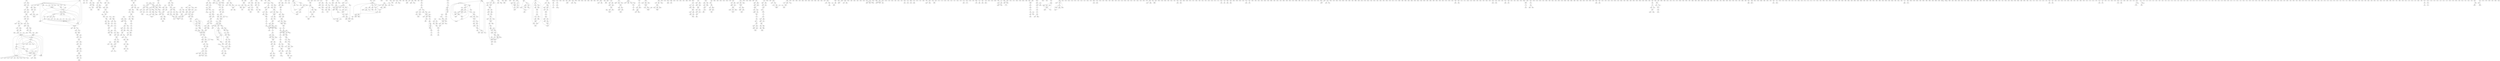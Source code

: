 digraph adj {
graph [k=96]
edge [d=-95]
"59+" [l=196 C=10355]
"59-" [l=196 C=10355]
"60+" [l=96 C=255]
"60-" [l=96 C=255]
"61+" [l=96 C=255]
"61-" [l=96 C=255]
"85+" [l=183 C=1689]
"85-" [l=183 C=1689]
"119+" [l=182 C=3703]
"119-" [l=182 C=3703]
"145+" [l=162 C=15677]
"145-" [l=162 C=15677]
"164+" [l=191 C=550]
"164-" [l=191 C=550]
"319+" [l=132 C=9383]
"319-" [l=132 C=9383]
"338+" [l=623 C=18986]
"338-" [l=623 C=18986]
"347+" [l=4564 C=158845]
"347-" [l=4564 C=158845]
"362+" [l=197 C=24576]
"362-" [l=197 C=24576]
"363+" [l=107 C=3060]
"363-" [l=107 C=3060]
"364+" [l=162 C=15839]
"364-" [l=162 C=15839]
"500+" [l=156 C=15552]
"500-" [l=156 C=15552]
"529+" [l=191 C=3652]
"529-" [l=191 C=3652]
"541+" [l=971 C=30320]
"541-" [l=971 C=30320]
"734+" [l=2272 C=79132]
"734-" [l=2272 C=79132]
"790+" [l=156 C=15555]
"790-" [l=156 C=15555]
"806+" [l=349 C=9611]
"806-" [l=349 C=9611]
"925+" [l=191 C=599]
"925-" [l=191 C=599]
"966+" [l=443 C=29472]
"966-" [l=443 C=29472]
"1066+" [l=494 C=19280]
"1066-" [l=494 C=19280]
"1136+" [l=190 C=3561]
"1136-" [l=190 C=3561]
"1146+" [l=152 C=3302]
"1146-" [l=152 C=3302]
"1166+" [l=147 C=2314]
"1166-" [l=147 C=2314]
"1167+" [l=191 C=405]
"1167-" [l=191 C=405]
"1205+" [l=170 C=4706]
"1205-" [l=170 C=4706]
"1232+" [l=191 C=23756]
"1232-" [l=191 C=23756]
"1273+" [l=160 C=3194]
"1273-" [l=160 C=3194]
"1354+" [l=710 C=21055]
"1354-" [l=710 C=21055]
"1515+" [l=471 C=5297]
"1515-" [l=471 C=5297]
"1641+" [l=190 C=3325]
"1641-" [l=190 C=3325]
"1646+" [l=168 C=3183]
"1646-" [l=168 C=3183]
"1671+" [l=568 C=17707]
"1671-" [l=568 C=17707]
"1688+" [l=328 C=9161]
"1688-" [l=328 C=9161]
"1696+" [l=187 C=672]
"1696-" [l=187 C=672]
"1704+" [l=144 C=1969]
"1704-" [l=144 C=1969]
"1706+" [l=144 C=1736]
"1706-" [l=144 C=1736]
"1717+" [l=146 C=1560]
"1717-" [l=146 C=1560]
"1719+" [l=146 C=2543]
"1719-" [l=146 C=2543]
"1734+" [l=3044 C=113040]
"1734-" [l=3044 C=113040]
"1757+" [l=96 C=189]
"1757-" [l=96 C=189]
"1767+" [l=239 C=1581]
"1767-" [l=239 C=1581]
"1768+" [l=298 C=1165]
"1768-" [l=298 C=1165]
"1822+" [l=191 C=662]
"1822-" [l=191 C=662]
"1858+" [l=217 C=739]
"1858-" [l=217 C=739]
"1906+" [l=299 C=3178]
"1906-" [l=299 C=3178]
"1908+" [l=124 C=2231]
"1908-" [l=124 C=2231]
"1909+" [l=844 C=29784]
"1909-" [l=844 C=29784]
"1954+" [l=225 C=5467]
"1954-" [l=225 C=5467]
"1968+" [l=191 C=302]
"1968-" [l=191 C=302]
"1971+" [l=180 C=3019]
"1971-" [l=180 C=3019]
"1973+" [l=180 C=2896]
"1973-" [l=180 C=2896]
"1979+" [l=819 C=29745]
"1979-" [l=819 C=29745]
"1986+" [l=176 C=2721]
"1986-" [l=176 C=2721]
"1987+" [l=639 C=21231]
"1987-" [l=639 C=21231]
"1995+" [l=171 C=2738]
"1995-" [l=171 C=2738]
"1996+" [l=218 C=5785]
"1996-" [l=218 C=5785]
"2034+" [l=655 C=13071]
"2034-" [l=655 C=13071]
"2054+" [l=123 C=7140]
"2054-" [l=123 C=7140]
"2055+" [l=140 C=234]
"2055-" [l=140 C=234]
"2056+" [l=191 C=2637]
"2056-" [l=191 C=2637]
"2085+" [l=1488 C=30487]
"2085-" [l=1488 C=30487]
"2088+" [l=218 C=1123]
"2088-" [l=218 C=1123]
"2154+" [l=191 C=3257]
"2154-" [l=191 C=3257]
"2193+" [l=344 C=17936]
"2193-" [l=344 C=17936]
"2230+" [l=154 C=2607]
"2230-" [l=154 C=2607]
"2248+" [l=1773 C=31499]
"2248-" [l=1773 C=31499]
"2254+" [l=171 C=4254]
"2254-" [l=171 C=4254]
"2266+" [l=188 C=2472]
"2266-" [l=188 C=2472]
"2293+" [l=175 C=877]
"2293-" [l=175 C=877]
"2308+" [l=171 C=5681]
"2308-" [l=171 C=5681]
"2335+" [l=191 C=4487]
"2335-" [l=191 C=4487]
"2356+" [l=139 C=5522]
"2356-" [l=139 C=5522]
"2369+" [l=223 C=5090]
"2369-" [l=223 C=5090]
"2386+" [l=740 C=23153]
"2386-" [l=740 C=23153]
"2390+" [l=191 C=3938]
"2390-" [l=191 C=3938]
"2415+" [l=191 C=9790]
"2415-" [l=191 C=9790]
"2505+" [l=180 C=3453]
"2505-" [l=180 C=3453]
"2506+" [l=142 C=2595]
"2506-" [l=142 C=2595]
"2508+" [l=112 C=938]
"2508-" [l=112 C=938]
"2520+" [l=191 C=962]
"2520-" [l=191 C=962]
"2589+" [l=191 C=444]
"2589-" [l=191 C=444]
"2594+" [l=615 C=9859]
"2594-" [l=615 C=9859]
"2606+" [l=200 C=426]
"2606-" [l=200 C=426]
"2626+" [l=166 C=1968]
"2626-" [l=166 C=1968]
"2634+" [l=191 C=211]
"2634-" [l=191 C=211]
"2640+" [l=495 C=4797]
"2640-" [l=495 C=4797]
"2641+" [l=162 C=1817]
"2641-" [l=162 C=1817]
"2645+" [l=316 C=8258]
"2645-" [l=316 C=8258]
"2664+" [l=246 C=10070]
"2664-" [l=246 C=10070]
"2718+" [l=158 C=3190]
"2718-" [l=158 C=3190]
"2726+" [l=191 C=3798]
"2726-" [l=191 C=3798]
"2743+" [l=191 C=3510]
"2743-" [l=191 C=3510]
"2760+" [l=475 C=11664]
"2760-" [l=475 C=11664]
"2771+" [l=191 C=5759]
"2771-" [l=191 C=5759]
"2781+" [l=177 C=3934]
"2781-" [l=177 C=3934]
"2782+" [l=191 C=892]
"2782-" [l=191 C=892]
"2802+" [l=160 C=2204]
"2802-" [l=160 C=2204]
"2831+" [l=115 C=611]
"2831-" [l=115 C=611]
"2833+" [l=177 C=3630]
"2833-" [l=177 C=3630]
"2837+" [l=326 C=8404]
"2837-" [l=326 C=8404]
"2870+" [l=176 C=3288]
"2870-" [l=176 C=3288]
"2873+" [l=191 C=618]
"2873-" [l=191 C=618]
"2893+" [l=191 C=3270]
"2893-" [l=191 C=3270]
"2909+" [l=178 C=2321]
"2909-" [l=178 C=2321]
"2937+" [l=927 C=8962]
"2937-" [l=927 C=8962]
"2975+" [l=108 C=373]
"2975-" [l=108 C=373]
"2986+" [l=191 C=386]
"2986-" [l=191 C=386]
"2990+" [l=419 C=13028]
"2990-" [l=419 C=13028]
"3032+" [l=191 C=2850]
"3032-" [l=191 C=2850]
"3042+" [l=844 C=25723]
"3042-" [l=844 C=25723]
"3056+" [l=191 C=689]
"3056-" [l=191 C=689]
"3066+" [l=191 C=557]
"3066-" [l=191 C=557]
"3190+" [l=155 C=276]
"3190-" [l=155 C=276]
"3191+" [l=191 C=396]
"3191-" [l=191 C=396]
"3200+" [l=191 C=2794]
"3200-" [l=191 C=2794]
"3248+" [l=155 C=2461]
"3248-" [l=155 C=2461]
"3285+" [l=544 C=3124]
"3285-" [l=544 C=3124]
"3298+" [l=191 C=284]
"3298-" [l=191 C=284]
"3306+" [l=502 C=14406]
"3306-" [l=502 C=14406]
"3309+" [l=152 C=3303]
"3309-" [l=152 C=3303]
"3324+" [l=194 C=665]
"3324-" [l=194 C=665]
"3328+" [l=221 C=5719]
"3328-" [l=221 C=5719]
"3344+" [l=554 C=10669]
"3344-" [l=554 C=10669]
"3389+" [l=97 C=63]
"3389-" [l=97 C=63]
"3391+" [l=182 C=839]
"3391-" [l=182 C=839]
"3394+" [l=145 C=2462]
"3394-" [l=145 C=2462]
"3400+" [l=335 C=2833]
"3400-" [l=335 C=2833]
"3419+" [l=191 C=3238]
"3419-" [l=191 C=3238]
"3426+" [l=199 C=4989]
"3426-" [l=199 C=4989]
"3430+" [l=190 C=2909]
"3430-" [l=190 C=2909]
"3445+" [l=151 C=1282]
"3445-" [l=151 C=1282]
"3468+" [l=178 C=3592]
"3468-" [l=178 C=3592]
"3482+" [l=231 C=781]
"3482-" [l=231 C=781]
"3484+" [l=120 C=6375]
"3484-" [l=120 C=6375]
"3493+" [l=191 C=1605]
"3493-" [l=191 C=1605]
"3494+" [l=165 C=3351]
"3494-" [l=165 C=3351]
"3514+" [l=121 C=1215]
"3514-" [l=121 C=1215]
"3538+" [l=179 C=2382]
"3538-" [l=179 C=2382]
"3580+" [l=187 C=3558]
"3580-" [l=187 C=3558]
"3588+" [l=385 C=1603]
"3588-" [l=385 C=1603]
"3596+" [l=191 C=1816]
"3596-" [l=191 C=1816]
"3613+" [l=170 C=3195]
"3613-" [l=170 C=3195]
"3642+" [l=180 C=2784]
"3642-" [l=180 C=2784]
"3663+" [l=121 C=538]
"3663-" [l=121 C=538]
"3665+" [l=191 C=2135]
"3665-" [l=191 C=2135]
"3666+" [l=180 C=1094]
"3666-" [l=180 C=1094]
"3676+" [l=326 C=1391]
"3676-" [l=326 C=1391]
"3681+" [l=189 C=620]
"3681-" [l=189 C=620]
"3682+" [l=191 C=854]
"3682-" [l=191 C=854]
"3697+" [l=370 C=8436]
"3697-" [l=370 C=8436]
"3712+" [l=191 C=3246]
"3712-" [l=191 C=3246]
"3734+" [l=191 C=955]
"3734-" [l=191 C=955]
"3742+" [l=185 C=3518]
"3742-" [l=185 C=3518]
"3765+" [l=191 C=816]
"3765-" [l=191 C=816]
"3796+" [l=881 C=11939]
"3796-" [l=881 C=11939]
"3823+" [l=251 C=1245]
"3823-" [l=251 C=1245]
"3826+" [l=295 C=933]
"3826-" [l=295 C=933]
"3846+" [l=177 C=3164]
"3846-" [l=177 C=3164]
"3893+" [l=191 C=436]
"3893-" [l=191 C=436]
"3894+" [l=244 C=5255]
"3894-" [l=244 C=5255]
"3901+" [l=162 C=2357]
"3901-" [l=162 C=2357]
"3909+" [l=166 C=524]
"3909-" [l=166 C=524]
"3919+" [l=269 C=4376]
"3919-" [l=269 C=4376]
"3955+" [l=124 C=1034]
"3955-" [l=124 C=1034]
"3977+" [l=190 C=3902]
"3977-" [l=190 C=3902]
"3983+" [l=155 C=3126]
"3983-" [l=155 C=3126]
"3984+" [l=191 C=2703]
"3984-" [l=191 C=2703]
"4004+" [l=124 C=912]
"4004-" [l=124 C=912]
"4018+" [l=134 C=2241]
"4018-" [l=134 C=2241]
"4035+" [l=187 C=2338]
"4035-" [l=187 C=2338]
"4043+" [l=175 C=2583]
"4043-" [l=175 C=2583]
"4054+" [l=190 C=3050]
"4054-" [l=190 C=3050]
"4055+" [l=146 C=1401]
"4055-" [l=146 C=1401]
"4065+" [l=371 C=3393]
"4065-" [l=371 C=3393]
"4093+" [l=119 C=867]
"4093-" [l=119 C=867]
"4099+" [l=112 C=336]
"4099-" [l=112 C=336]
"4101+" [l=191 C=840]
"4101-" [l=191 C=840]
"4102+" [l=376 C=10467]
"4102-" [l=376 C=10467]
"4112+" [l=191 C=428]
"4112-" [l=191 C=428]
"4117+" [l=152 C=1925]
"4117-" [l=152 C=1925]
"4129+" [l=197 C=3487]
"4129-" [l=197 C=3487]
"4132+" [l=176 C=658]
"4132-" [l=176 C=658]
"4154+" [l=147 C=1726]
"4154-" [l=147 C=1726]
"4195+" [l=130 C=1665]
"4195-" [l=130 C=1665]
"4202+" [l=183 C=374]
"4202-" [l=183 C=374]
"4205+" [l=222 C=545]
"4205-" [l=222 C=545]
"4244+" [l=147 C=2374]
"4244-" [l=147 C=2374]
"4245+" [l=195 C=3861]
"4245-" [l=195 C=3861]
"4246+" [l=191 C=3904]
"4246-" [l=191 C=3904]
"4265+" [l=265 C=838]
"4265-" [l=265 C=838]
"4272+" [l=167 C=1475]
"4272-" [l=167 C=1475]
"4275+" [l=191 C=1650]
"4275-" [l=191 C=1650]
"4276+" [l=116 C=76]
"4276-" [l=116 C=76]
"4278+" [l=181 C=3915]
"4278-" [l=181 C=3915]
"4319+" [l=121 C=1055]
"4319-" [l=121 C=1055]
"4332+" [l=191 C=703]
"4332-" [l=191 C=703]
"4340+" [l=191 C=370]
"4340-" [l=191 C=370]
"4346+" [l=146 C=344]
"4346-" [l=146 C=344]
"4361+" [l=330 C=8079]
"4361-" [l=330 C=8079]
"4379+" [l=346 C=1632]
"4379-" [l=346 C=1632]
"4383+" [l=191 C=2956]
"4383-" [l=191 C=2956]
"4402+" [l=191 C=479]
"4402-" [l=191 C=479]
"4413+" [l=582 C=2291]
"4413-" [l=582 C=2291]
"4420+" [l=162 C=899]
"4420-" [l=162 C=899]
"4422+" [l=128 C=678]
"4422-" [l=128 C=678]
"4434+" [l=184 C=631]
"4434-" [l=184 C=631]
"4435+" [l=191 C=4452]
"4435-" [l=191 C=4452]
"4439+" [l=166 C=2491]
"4439-" [l=166 C=2491]
"4457+" [l=124 C=746]
"4457-" [l=124 C=746]
"4461+" [l=185 C=2351]
"4461-" [l=185 C=2351]
"4471+" [l=191 C=554]
"4471-" [l=191 C=554]
"4488+" [l=191 C=864]
"4488-" [l=191 C=864]
"4509+" [l=170 C=260]
"4509-" [l=170 C=260]
"4510+" [l=179 C=603]
"4510-" [l=179 C=603]
"4517+" [l=161 C=217]
"4517-" [l=161 C=217]
"4526+" [l=151 C=2335]
"4526-" [l=151 C=2335]
"4541+" [l=191 C=390]
"4541-" [l=191 C=390]
"4542+" [l=121 C=1142]
"4542-" [l=121 C=1142]
"4546+" [l=725 C=5102]
"4546-" [l=725 C=5102]
"4556+" [l=158 C=1447]
"4556-" [l=158 C=1447]
"4558+" [l=451 C=1947]
"4558-" [l=451 C=1947]
"4569+" [l=191 C=1009]
"4569-" [l=191 C=1009]
"4588+" [l=191 C=932]
"4588-" [l=191 C=932]
"4593+" [l=166 C=2747]
"4593-" [l=166 C=2747]
"4605+" [l=191 C=727]
"4605-" [l=191 C=727]
"4610+" [l=191 C=449]
"4610-" [l=191 C=449]
"4638+" [l=147 C=2592]
"4638-" [l=147 C=2592]
"4646+" [l=175 C=2916]
"4646-" [l=175 C=2916]
"4650+" [l=191 C=651]
"4650-" [l=191 C=651]
"4660+" [l=100 C=206]
"4660-" [l=100 C=206]
"4661+" [l=101 C=286]
"4661-" [l=101 C=286]
"4666+" [l=191 C=615]
"4666-" [l=191 C=615]
"4668+" [l=192 C=5409]
"4668-" [l=192 C=5409]
"4678+" [l=121 C=756]
"4678-" [l=121 C=756]
"4694+" [l=109 C=331]
"4694-" [l=109 C=331]
"4712+" [l=191 C=260]
"4712-" [l=191 C=260]
"4732+" [l=145 C=1132]
"4732-" [l=145 C=1132]
"4735+" [l=467 C=2147]
"4735-" [l=467 C=2147]
"4736+" [l=121 C=1095]
"4736-" [l=121 C=1095]
"4737+" [l=191 C=369]
"4737-" [l=191 C=369]
"4738+" [l=191 C=500]
"4738-" [l=191 C=500]
"4743+" [l=362 C=1135]
"4743-" [l=362 C=1135]
"4747+" [l=137 C=269]
"4747-" [l=137 C=269]
"4763+" [l=191 C=745]
"4763-" [l=191 C=745]
"4775+" [l=182 C=459]
"4775-" [l=182 C=459]
"4783+" [l=108 C=482]
"4783-" [l=108 C=482]
"4786+" [l=191 C=2155]
"4786-" [l=191 C=2155]
"4790+" [l=166 C=361]
"4790-" [l=166 C=361]
"4808+" [l=191 C=1739]
"4808-" [l=191 C=1739]
"4818+" [l=191 C=438]
"4818-" [l=191 C=438]
"4829+" [l=219 C=825]
"4829-" [l=219 C=825]
"4832+" [l=151 C=581]
"4832-" [l=151 C=581]
"4848+" [l=188 C=777]
"4848-" [l=188 C=777]
"4861+" [l=191 C=521]
"4861-" [l=191 C=521]
"4871+" [l=191 C=1030]
"4871-" [l=191 C=1030]
"4900+" [l=191 C=1184]
"4900-" [l=191 C=1184]
"4903+" [l=191 C=566]
"4903-" [l=191 C=566]
"4907+" [l=151 C=938]
"4907-" [l=151 C=938]
"4915+" [l=191 C=3390]
"4915-" [l=191 C=3390]
"4948+" [l=209 C=549]
"4948-" [l=209 C=549]
"4952+" [l=191 C=2662]
"4952-" [l=191 C=2662]
"4964+" [l=191 C=404]
"4964-" [l=191 C=404]
"4969+" [l=375 C=2478]
"4969-" [l=375 C=2478]
"4976+" [l=191 C=682]
"4976-" [l=191 C=682]
"4978+" [l=175 C=1720]
"4978-" [l=175 C=1720]
"4980+" [l=141 C=2318]
"4980-" [l=141 C=2318]
"4982+" [l=191 C=392]
"4982-" [l=191 C=392]
"4984+" [l=255 C=1511]
"4984-" [l=255 C=1511]
"4989+" [l=313 C=1563]
"4989-" [l=313 C=1563]
"4990+" [l=191 C=2579]
"4990-" [l=191 C=2579]
"5005+" [l=348 C=2625]
"5005-" [l=348 C=2625]
"5012+" [l=191 C=254]
"5012-" [l=191 C=254]
"5014+" [l=254 C=1410]
"5014-" [l=254 C=1410]
"5031+" [l=191 C=526]
"5031-" [l=191 C=526]
"5047+" [l=457 C=2983]
"5047-" [l=457 C=2983]
"5070+" [l=191 C=343]
"5070-" [l=191 C=343]
"5090+" [l=191 C=768]
"5090-" [l=191 C=768]
"5092+" [l=274 C=750]
"5092-" [l=274 C=750]
"5098+" [l=345 C=2507]
"5098-" [l=345 C=2507]
"5105+" [l=151 C=1784]
"5105-" [l=151 C=1784]
"5107+" [l=468 C=3684]
"5107-" [l=468 C=3684]
"5112+" [l=296 C=910]
"5112-" [l=296 C=910]
"5120+" [l=188 C=3072]
"5120-" [l=188 C=3072]
"5122+" [l=191 C=617]
"5122-" [l=191 C=617]
"5129+" [l=178 C=477]
"5129-" [l=178 C=477]
"5133+" [l=188 C=3509]
"5133-" [l=188 C=3509]
"5136+" [l=191 C=359]
"5136-" [l=191 C=359]
"5140+" [l=179 C=467]
"5140-" [l=179 C=467]
"5154+" [l=136 C=1413]
"5154-" [l=136 C=1413]
"5155+" [l=309 C=1966]
"5155-" [l=309 C=1966]
"5162+" [l=361 C=1274]
"5162-" [l=361 C=1274]
"5169+" [l=259 C=1595]
"5169-" [l=259 C=1595]
"5181+" [l=112 C=682]
"5181-" [l=112 C=682]
"5187+" [l=191 C=435]
"5187-" [l=191 C=435]
"5190+" [l=191 C=602]
"5190-" [l=191 C=602]
"5210+" [l=191 C=412]
"5210-" [l=191 C=412]
"5219+" [l=191 C=840]
"5219-" [l=191 C=840]
"5220+" [l=166 C=431]
"5220-" [l=166 C=431]
"5227+" [l=202 C=573]
"5227-" [l=202 C=573]
"5244+" [l=255 C=1394]
"5244-" [l=255 C=1394]
"5246+" [l=191 C=791]
"5246-" [l=191 C=791]
"5262+" [l=99 C=79]
"5262-" [l=99 C=79]
"5282+" [l=191 C=597]
"5282-" [l=191 C=597]
"5287+" [l=212 C=867]
"5287-" [l=212 C=867]
"5294+" [l=191 C=836]
"5294-" [l=191 C=836]
"5301+" [l=109 C=136]
"5301-" [l=109 C=136]
"5303+" [l=97 C=71]
"5303-" [l=97 C=71]
"5305+" [l=191 C=299]
"5305-" [l=191 C=299]
"5314+" [l=155 C=507]
"5314-" [l=155 C=507]
"5316+" [l=126 C=245]
"5316-" [l=126 C=245]
"5322+" [l=191 C=1033]
"5322-" [l=191 C=1033]
"5325+" [l=191 C=1152]
"5325-" [l=191 C=1152]
"5328+" [l=191 C=1312]
"5328-" [l=191 C=1312]
"5341+" [l=389 C=2022]
"5341-" [l=389 C=2022]
"5344+" [l=171 C=251]
"5344-" [l=171 C=251]
"5366+" [l=158 C=509]
"5366-" [l=158 C=509]
"5374+" [l=191 C=1064]
"5374-" [l=191 C=1064]
"5377+" [l=191 C=477]
"5377-" [l=191 C=477]
"5384+" [l=168 C=2464]
"5384-" [l=168 C=2464]
"5393+" [l=409 C=2036]
"5393-" [l=409 C=2036]
"5402+" [l=119 C=831]
"5402-" [l=119 C=831]
"5405+" [l=112 C=977]
"5405-" [l=112 C=977]
"5407+" [l=284 C=1556]
"5407-" [l=284 C=1556]
"5419+" [l=182 C=4013]
"5419-" [l=182 C=4013]
"5425+" [l=248 C=784]
"5425-" [l=248 C=784]
"5427+" [l=191 C=453]
"5427-" [l=191 C=453]
"5441+" [l=191 C=710]
"5441-" [l=191 C=710]
"5444+" [l=191 C=1336]
"5444-" [l=191 C=1336]
"5454+" [l=191 C=375]
"5454-" [l=191 C=375]
"5466+" [l=191 C=532]
"5466-" [l=191 C=532]
"5470+" [l=172 C=486]
"5470-" [l=172 C=486]
"5477+" [l=191 C=383]
"5477-" [l=191 C=383]
"5485+" [l=147 C=1162]
"5485-" [l=147 C=1162]
"5487+" [l=188 C=886]
"5487-" [l=188 C=886]
"5491+" [l=109 C=521]
"5491-" [l=109 C=521]
"5496+" [l=142 C=1257]
"5496-" [l=142 C=1257]
"5503+" [l=191 C=856]
"5503-" [l=191 C=856]
"5505+" [l=528 C=2407]
"5505-" [l=528 C=2407]
"5506+" [l=191 C=320]
"5506-" [l=191 C=320]
"5512+" [l=121 C=398]
"5512-" [l=121 C=398]
"5519+" [l=191 C=1220]
"5519-" [l=191 C=1220]
"5521+" [l=178 C=500]
"5521-" [l=178 C=500]
"5527+" [l=191 C=1320]
"5527-" [l=191 C=1320]
"5532+" [l=323 C=2121]
"5532-" [l=323 C=2121]
"5540+" [l=182 C=321]
"5540-" [l=182 C=321]
"5542+" [l=191 C=375]
"5542-" [l=191 C=375]
"5548+" [l=191 C=1698]
"5548-" [l=191 C=1698]
"5551+" [l=128 C=653]
"5551-" [l=128 C=653]
"5553+" [l=191 C=1131]
"5553-" [l=191 C=1131]
"5555+" [l=191 C=318]
"5555-" [l=191 C=318]
"5559+" [l=191 C=389]
"5559-" [l=191 C=389]
"5576+" [l=194 C=427]
"5576-" [l=194 C=427]
"5580+" [l=191 C=1136]
"5580-" [l=191 C=1136]
"5599+" [l=191 C=349]
"5599-" [l=191 C=349]
"5601+" [l=191 C=524]
"5601-" [l=191 C=524]
"5636+" [l=137 C=335]
"5636-" [l=137 C=335]
"5642+" [l=191 C=709]
"5642-" [l=191 C=709]
"5659+" [l=191 C=432]
"5659-" [l=191 C=432]
"5663+" [l=191 C=523]
"5663-" [l=191 C=523]
"5676+" [l=191 C=264]
"5676-" [l=191 C=264]
"5687+" [l=191 C=923]
"5687-" [l=191 C=923]
"5694+" [l=191 C=437]
"5694-" [l=191 C=437]
"5699+" [l=191 C=469]
"5699-" [l=191 C=469]
"5710+" [l=233 C=720]
"5710-" [l=233 C=720]
"5714+" [l=191 C=767]
"5714-" [l=191 C=767]
"5729+" [l=191 C=351]
"5729-" [l=191 C=351]
"5731+" [l=191 C=389]
"5731-" [l=191 C=389]
"5732+" [l=191 C=620]
"5732-" [l=191 C=620]
"5741+" [l=191 C=373]
"5741-" [l=191 C=373]
"5754+" [l=191 C=664]
"5754-" [l=191 C=664]
"5756+" [l=181 C=477]
"5756-" [l=181 C=477]
"5760+" [l=184 C=1366]
"5760-" [l=184 C=1366]
"5762+" [l=191 C=360]
"5762-" [l=191 C=360]
"5788+" [l=195 C=337]
"5788-" [l=195 C=337]
"5797+" [l=178 C=313]
"5797-" [l=178 C=313]
"5804+" [l=155 C=1069]
"5804-" [l=155 C=1069]
"5808+" [l=191 C=1098]
"5808-" [l=191 C=1098]
"5817+" [l=191 C=423]
"5817-" [l=191 C=423]
"5827+" [l=191 C=487]
"5827-" [l=191 C=487]
"5829+" [l=388 C=3441]
"5829-" [l=388 C=3441]
"5830+" [l=219 C=780]
"5830-" [l=219 C=780]
"5838+" [l=187 C=511]
"5838-" [l=187 C=511]
"5854+" [l=128 C=823]
"5854-" [l=128 C=823]
"5856+" [l=191 C=617]
"5856-" [l=191 C=617]
"5868+" [l=211 C=576]
"5868-" [l=211 C=576]
"5876+" [l=191 C=418]
"5876-" [l=191 C=418]
"5880+" [l=191 C=1061]
"5880-" [l=191 C=1061]
"5901+" [l=191 C=426]
"5901-" [l=191 C=426]
"5907+" [l=191 C=298]
"5907-" [l=191 C=298]
"5914+" [l=297 C=937]
"5914-" [l=297 C=937]
"5918+" [l=134 C=1917]
"5918-" [l=134 C=1917]
"5920+" [l=191 C=379]
"5920-" [l=191 C=379]
"5931+" [l=191 C=458]
"5931-" [l=191 C=458]
"5948+" [l=165 C=280]
"5948-" [l=165 C=280]
"5951+" [l=249 C=2395]
"5951-" [l=249 C=2395]
"5958+" [l=191 C=270]
"5958-" [l=191 C=270]
"5962+" [l=267 C=1073]
"5962-" [l=267 C=1073]
"5970+" [l=191 C=397]
"5970-" [l=191 C=397]
"5975+" [l=191 C=446]
"5975-" [l=191 C=446]
"5977+" [l=191 C=765]
"5977-" [l=191 C=765]
"5984+" [l=191 C=470]
"5984-" [l=191 C=470]
"5990+" [l=136 C=930]
"5990-" [l=136 C=930]
"6003+" [l=345 C=996]
"6003-" [l=345 C=996]
"6004+" [l=107 C=52]
"6004-" [l=107 C=52]
"6006+" [l=210 C=574]
"6006-" [l=210 C=574]
"6008+" [l=141 C=578]
"6008-" [l=141 C=578]
"6017+" [l=191 C=410]
"6017-" [l=191 C=410]
"6018+" [l=282 C=1182]
"6018-" [l=282 C=1182]
"6030+" [l=143 C=226]
"6030-" [l=143 C=226]
"6033+" [l=229 C=501]
"6033-" [l=229 C=501]
"6038+" [l=490 C=2780]
"6038-" [l=490 C=2780]
"6041+" [l=133 C=106]
"6041-" [l=133 C=106]
"6050+" [l=240 C=542]
"6050-" [l=240 C=542]
"6057+" [l=111 C=40]
"6057-" [l=111 C=40]
"6059+" [l=121 C=1841]
"6059-" [l=121 C=1841]
"6060+" [l=96 C=104]
"6060-" [l=96 C=104]
"6061+" [l=116 C=714]
"6061-" [l=116 C=714]
"6073+" [l=140 C=129]
"6073-" [l=140 C=129]
"6076+" [l=251 C=795]
"6076-" [l=251 C=795]
"6079+" [l=191 C=831]
"6079-" [l=191 C=831]
"6082+" [l=176 C=2310]
"6082-" [l=176 C=2310]
"6093+" [l=108 C=596]
"6093-" [l=108 C=596]
"6107+" [l=144 C=207]
"6107-" [l=144 C=207]
"6115+" [l=166 C=679]
"6115-" [l=166 C=679]
"6117+" [l=191 C=592]
"6117-" [l=191 C=592]
"6120+" [l=239 C=632]
"6120-" [l=239 C=632]
"6122+" [l=191 C=459]
"6122-" [l=191 C=459]
"6125+" [l=158 C=319]
"6125-" [l=158 C=319]
"6139+" [l=258 C=1259]
"6139-" [l=258 C=1259]
"6141+" [l=191 C=265]
"6141-" [l=191 C=265]
"6146+" [l=191 C=486]
"6146-" [l=191 C=486]
"6150+" [l=191 C=392]
"6150-" [l=191 C=392]
"6164+" [l=104 C=20]
"6164-" [l=104 C=20]
"6169+" [l=191 C=890]
"6169-" [l=191 C=890]
"6185+" [l=191 C=389]
"6185-" [l=191 C=389]
"6187+" [l=187 C=647]
"6187-" [l=187 C=647]
"6190+" [l=191 C=349]
"6190-" [l=191 C=349]
"6197+" [l=182 C=899]
"6197-" [l=182 C=899]
"6199+" [l=182 C=333]
"6199-" [l=182 C=333]
"6227+" [l=191 C=681]
"6227-" [l=191 C=681]
"6239+" [l=191 C=392]
"6239-" [l=191 C=392]
"6242+" [l=191 C=383]
"6242-" [l=191 C=383]
"6246+" [l=191 C=346]
"6246-" [l=191 C=346]
"6255+" [l=240 C=804]
"6255-" [l=240 C=804]
"6261+" [l=181 C=237]
"6261-" [l=181 C=237]
"6265+" [l=191 C=742]
"6265-" [l=191 C=742]
"6272+" [l=191 C=272]
"6272-" [l=191 C=272]
"6275+" [l=135 C=113]
"6275-" [l=135 C=113]
"6279+" [l=151 C=204]
"6279-" [l=151 C=204]
"6290+" [l=153 C=122]
"6290-" [l=153 C=122]
"6294+" [l=264 C=482]
"6294-" [l=264 C=482]
"6307+" [l=181 C=1057]
"6307-" [l=181 C=1057]
"6313+" [l=191 C=470]
"6313-" [l=191 C=470]
"6315+" [l=226 C=667]
"6315-" [l=226 C=667]
"6320+" [l=178 C=465]
"6320-" [l=178 C=465]
"6325+" [l=191 C=440]
"6325-" [l=191 C=440]
"6326+" [l=191 C=493]
"6326-" [l=191 C=493]
"6344+" [l=271 C=773]
"6344-" [l=271 C=773]
"6357+" [l=191 C=531]
"6357-" [l=191 C=531]
"6363+" [l=193 C=1088]
"6363-" [l=193 C=1088]
"6365+" [l=191 C=403]
"6365-" [l=191 C=403]
"6366+" [l=191 C=325]
"6366-" [l=191 C=325]
"6372+" [l=127 C=1339]
"6372-" [l=127 C=1339]
"6377+" [l=145 C=1084]
"6377-" [l=145 C=1084]
"6402+" [l=191 C=382]
"6402-" [l=191 C=382]
"6419+" [l=191 C=450]
"6419-" [l=191 C=450]
"6430+" [l=191 C=700]
"6430-" [l=191 C=700]
"6436+" [l=123 C=76]
"6436-" [l=123 C=76]
"6446+" [l=134 C=94]
"6446-" [l=134 C=94]
"6447+" [l=159 C=691]
"6447-" [l=159 C=691]
"6448+" [l=211 C=282]
"6448-" [l=211 C=282]
"6450+" [l=110 C=69]
"6450-" [l=110 C=69]
"6455+" [l=309 C=764]
"6455-" [l=309 C=764]
"6464+" [l=143 C=169]
"6464-" [l=143 C=169]
"6466+" [l=191 C=996]
"6466-" [l=191 C=996]
"6467+" [l=129 C=78]
"6467-" [l=129 C=78]
"6472+" [l=197 C=368]
"6472-" [l=197 C=368]
"6473+" [l=281 C=770]
"6473-" [l=281 C=770]
"6478+" [l=191 C=580]
"6478-" [l=191 C=580]
"6481+" [l=191 C=567]
"6481-" [l=191 C=567]
"6482+" [l=191 C=275]
"6482-" [l=191 C=275]
"6483+" [l=182 C=414]
"6483-" [l=182 C=414]
"6494+" [l=191 C=270]
"6494-" [l=191 C=270]
"6525+" [l=191 C=379]
"6525-" [l=191 C=379]
"6526+" [l=175 C=304]
"6526-" [l=175 C=304]
"6532+" [l=191 C=758]
"6532-" [l=191 C=758]
"6533+" [l=165 C=501]
"6533-" [l=165 C=501]
"6536+" [l=191 C=416]
"6536-" [l=191 C=416]
"6540+" [l=213 C=421]
"6540-" [l=213 C=421]
"6545+" [l=140 C=126]
"6545-" [l=140 C=126]
"6549+" [l=191 C=231]
"6549-" [l=191 C=231]
"6550+" [l=191 C=547]
"6550-" [l=191 C=547]
"6554+" [l=189 C=448]
"6554-" [l=189 C=448]
"6556+" [l=191 C=567]
"6556-" [l=191 C=567]
"6568+" [l=191 C=406]
"6568-" [l=191 C=406]
"6573+" [l=203 C=433]
"6573-" [l=203 C=433]
"6577+" [l=113 C=42]
"6577-" [l=113 C=42]
"6582+" [l=191 C=336]
"6582-" [l=191 C=336]
"6586+" [l=132 C=151]
"6586-" [l=132 C=151]
"6587+" [l=128 C=66]
"6587-" [l=128 C=66]
"6592+" [l=191 C=812]
"6592-" [l=191 C=812]
"6595+" [l=191 C=421]
"6595-" [l=191 C=421]
"6596+" [l=191 C=472]
"6596-" [l=191 C=472]
"6608+" [l=243 C=898]
"6608-" [l=243 C=898]
"6619+" [l=207 C=546]
"6619-" [l=207 C=546]
"6620+" [l=260 C=1050]
"6620-" [l=260 C=1050]
"6622+" [l=161 C=176]
"6622-" [l=161 C=176]
"6631+" [l=242 C=559]
"6631-" [l=242 C=559]
"6632+" [l=182 C=437]
"6632-" [l=182 C=437]
"6636+" [l=191 C=448]
"6636-" [l=191 C=448]
"6640+" [l=157 C=224]
"6640-" [l=157 C=224]
"6642+" [l=431 C=1783]
"6642-" [l=431 C=1783]
"6650+" [l=191 C=327]
"6650-" [l=191 C=327]
"6660+" [l=127 C=527]
"6660-" [l=127 C=527]
"6661+" [l=191 C=463]
"6661-" [l=191 C=463]
"6663+" [l=191 C=535]
"6663-" [l=191 C=535]
"6668+" [l=191 C=458]
"6668-" [l=191 C=458]
"6670+" [l=191 C=272]
"6670-" [l=191 C=272]
"6675+" [l=191 C=395]
"6675-" [l=191 C=395]
"6679+" [l=113 C=86]
"6679-" [l=113 C=86]
"6682+" [l=281 C=1068]
"6682-" [l=281 C=1068]
"6686+" [l=149 C=117]
"6686-" [l=149 C=117]
"6697+" [l=191 C=426]
"6697-" [l=191 C=426]
"6698+" [l=187 C=240]
"6698-" [l=187 C=240]
"6706+" [l=178 C=313]
"6706-" [l=178 C=313]
"6707+" [l=123 C=351]
"6707-" [l=123 C=351]
"6716+" [l=210 C=524]
"6716-" [l=210 C=524]
"6721+" [l=254 C=1291]
"6721-" [l=254 C=1291]
"6723+" [l=162 C=303]
"6723-" [l=162 C=303]
"6726+" [l=191 C=431]
"6726-" [l=191 C=431]
"6729+" [l=225 C=446]
"6729-" [l=225 C=446]
"6737+" [l=288 C=704]
"6737-" [l=288 C=704]
"6746+" [l=191 C=242]
"6746-" [l=191 C=242]
"6748+" [l=191 C=511]
"6748-" [l=191 C=511]
"6756+" [l=191 C=392]
"6756-" [l=191 C=392]
"6758+" [l=191 C=346]
"6758-" [l=191 C=346]
"6761+" [l=108 C=46]
"6761-" [l=108 C=46]
"6762+" [l=148 C=116]
"6762-" [l=148 C=116]
"6772+" [l=386 C=1265]
"6772-" [l=386 C=1265]
"6777+" [l=127 C=93]
"6777-" [l=127 C=93]
"6781+" [l=277 C=665]
"6781-" [l=277 C=665]
"6789+" [l=191 C=222]
"6789-" [l=191 C=222]
"6795+" [l=151 C=241]
"6795-" [l=151 C=241]
"6797+" [l=191 C=263]
"6797-" [l=191 C=263]
"6798+" [l=160 C=246]
"6798-" [l=160 C=246]
"6803+" [l=96 C=183]
"6803-" [l=96 C=183]
"6807+" [l=191 C=559]
"6807-" [l=191 C=559]
"6808+" [l=191 C=379]
"6808-" [l=191 C=379]
"6815+" [l=230 C=747]
"6815-" [l=230 C=747]
"6816+" [l=143 C=338]
"6816-" [l=143 C=338]
"6824+" [l=191 C=277]
"6824-" [l=191 C=277]
"6826+" [l=232 C=450]
"6826-" [l=232 C=450]
"6828+" [l=124 C=98]
"6828-" [l=124 C=98]
"6834+" [l=191 C=365]
"6834-" [l=191 C=365]
"6837+" [l=137 C=430]
"6837-" [l=137 C=430]
"6843+" [l=191 C=775]
"6843-" [l=191 C=775]
"6849+" [l=223 C=358]
"6849-" [l=223 C=358]
"6857+" [l=191 C=314]
"6857-" [l=191 C=314]
"6859+" [l=272 C=921]
"6859-" [l=272 C=921]
"6866+" [l=133 C=123]
"6866-" [l=133 C=123]
"6870+" [l=191 C=341]
"6870-" [l=191 C=341]
"6879+" [l=292 C=586]
"6879-" [l=292 C=586]
"6881+" [l=191 C=450]
"6881-" [l=191 C=450]
"6884+" [l=191 C=346]
"6884-" [l=191 C=346]
"6885+" [l=225 C=469]
"6885-" [l=225 C=469]
"6886+" [l=191 C=247]
"6886-" [l=191 C=247]
"6893+" [l=179 C=411]
"6893-" [l=179 C=411]
"6894+" [l=192 C=386]
"6894-" [l=192 C=386]
"6902+" [l=191 C=374]
"6902-" [l=191 C=374]
"6908+" [l=147 C=108]
"6908-" [l=147 C=108]
"6912+" [l=230 C=549]
"6912-" [l=230 C=549]
"6925+" [l=159 C=235]
"6925-" [l=159 C=235]
"6927+" [l=109 C=49]
"6927-" [l=109 C=49]
"6928+" [l=143 C=130]
"6928-" [l=143 C=130]
"6934+" [l=181 C=260]
"6934-" [l=181 C=260]
"6935+" [l=140 C=166]
"6935-" [l=140 C=166]
"6936+" [l=156 C=319]
"6936-" [l=156 C=319]
"6938+" [l=223 C=563]
"6938-" [l=223 C=563]
"6939+" [l=101 C=314]
"6939-" [l=101 C=314]
"6943+" [l=167 C=284]
"6943-" [l=167 C=284]
"6945+" [l=191 C=417]
"6945-" [l=191 C=417]
"6947+" [l=379 C=1301]
"6947-" [l=379 C=1301]
"6951+" [l=135 C=166]
"6951-" [l=135 C=166]
"6954+" [l=172 C=307]
"6954-" [l=172 C=307]
"6959+" [l=96 C=60]
"6959-" [l=96 C=60]
"6961+" [l=193 C=379]
"6961-" [l=193 C=379]
"6963+" [l=141 C=120]
"6963-" [l=141 C=120]
"6965+" [l=145 C=129]
"6965-" [l=145 C=129]
"6969+" [l=129 C=82]
"6969-" [l=129 C=82]
"6971+" [l=218 C=771]
"6971-" [l=218 C=771]
"6975+" [l=143 C=151]
"6975-" [l=143 C=151]
"6980+" [l=149 C=347]
"6980-" [l=149 C=347]
"6981+" [l=341 C=1940]
"6981-" [l=341 C=1940]
"6982+" [l=262 C=524]
"6982-" [l=262 C=524]
"6987+" [l=273 C=984]
"6987-" [l=273 C=984]
"6988+" [l=191 C=306]
"6988-" [l=191 C=306]
"6989+" [l=108 C=102]
"6989-" [l=108 C=102]
"6990+" [l=139 C=285]
"6990-" [l=139 C=285]
"6992+" [l=128 C=92]
"6992-" [l=128 C=92]
"6994+" [l=191 C=392]
"6994-" [l=191 C=392]
"6995+" [l=168 C=322]
"6995-" [l=168 C=322]
"7001+" [l=144 C=188]
"7001-" [l=144 C=188]
"7006+" [l=131 C=137]
"7006-" [l=131 C=137]
"7013+" [l=150 C=180]
"7013-" [l=150 C=180]
"7015+" [l=211 C=426]
"7015-" [l=211 C=426]
"7018+" [l=185 C=917]
"7018-" [l=185 C=917]
"7020+" [l=181 C=189]
"7020-" [l=181 C=189]
"7022+" [l=96 C=255]
"7022-" [l=96 C=255]
"7023+" [l=96 C=255]
"7023-" [l=96 C=255]
"7025+" [l=245 C=580]
"7025-" [l=245 C=580]
"7035+" [l=96 C=255]
"7035-" [l=96 C=255]
"7041+" [l=97 C=277]
"7041-" [l=97 C=277]
"7043+" [l=96 C=255]
"7043-" [l=96 C=255]
"7046+" [l=188 C=554]
"7046-" [l=188 C=554]
"7047+" [l=145 C=214]
"7047-" [l=145 C=214]
"7048+" [l=132 C=86]
"7048-" [l=132 C=86]
"7049+" [l=123 C=319]
"7049-" [l=123 C=319]
"7051+" [l=121 C=69]
"7051-" [l=121 C=69]
"7053+" [l=211 C=410]
"7053-" [l=211 C=410]
"7064+" [l=207 C=313]
"7064-" [l=207 C=313]
"7066+" [l=126 C=63]
"7066-" [l=126 C=63]
"7067+" [l=161 C=182]
"7067-" [l=161 C=182]
"7068+" [l=139 C=208]
"7068-" [l=139 C=208]
"7069+" [l=129 C=159]
"7069-" [l=129 C=159]
"7070+" [l=245 C=558]
"7070-" [l=245 C=558]
"7073+" [l=110 C=34]
"7073-" [l=110 C=34]
"7074+" [l=191 C=262]
"7074-" [l=191 C=262]
"7075+" [l=122 C=78]
"7075-" [l=122 C=78]
"7076+" [l=132 C=124]
"7076-" [l=132 C=124]
"7084+" [l=103 C=37]
"7084-" [l=103 C=37]
"7085+" [l=108 C=56]
"7085-" [l=108 C=56]
"7087+" [l=96 C=2]
"7087-" [l=96 C=2]
"7088+" [l=232 C=702]
"7088-" [l=232 C=702]
"7089+" [l=149 C=200]
"7089-" [l=149 C=200]
"7090+" [l=107 C=194]
"7090-" [l=107 C=194]
"7095+" [l=122 C=61]
"7095-" [l=122 C=61]
"7097+" [l=96 C=30]
"7097-" [l=96 C=30]
"7098+" [l=107 C=45]
"7098-" [l=107 C=45]
"7099+" [l=152 C=247]
"7099-" [l=152 C=247]
"7100+" [l=126 C=87]
"7100-" [l=126 C=87]
"7101+" [l=191 C=226]
"7101-" [l=191 C=226]
"7102+" [l=112 C=87]
"7102-" [l=112 C=87]
"7103+" [l=102 C=76]
"7103-" [l=102 C=76]
"7104+" [l=135 C=113]
"7104-" [l=135 C=113]
"7105+" [l=117 C=62]
"7105-" [l=117 C=62]
"7107+" [l=115 C=53]
"7107-" [l=115 C=53]
"7108+" [l=127 C=68]
"7108-" [l=127 C=68]
"7110+" [l=150 C=134]
"7110-" [l=150 C=134]
"7111+" [l=107 C=26]
"7111-" [l=107 C=26]
"7112+" [l=140 C=103]
"7112-" [l=140 C=103]
"7113+" [l=126 C=129]
"7113-" [l=126 C=129]
"7114+" [l=117 C=64]
"7114-" [l=117 C=64]
"7116+" [l=134 C=93]
"7116-" [l=134 C=93]
"7118+" [l=131 C=423]
"7118-" [l=131 C=423]
"7119+" [l=116 C=55]
"7119-" [l=116 C=55]
"7122+" [l=151 C=123]
"7122-" [l=151 C=123]
"7124+" [l=143 C=127]
"7124-" [l=143 C=127]
"7125+" [l=101 C=32]
"7125-" [l=101 C=32]
"7126+" [l=125 C=93]
"7126-" [l=125 C=93]
"7128+" [l=149 C=140]
"7128-" [l=149 C=140]
"7129+" [l=104 C=62]
"7129-" [l=104 C=62]
"7130+" [l=152 C=218]
"7130-" [l=152 C=218]
"7131+" [l=197 C=259]
"7131-" [l=197 C=259]
"7132+" [l=142 C=101]
"7132-" [l=142 C=101]
"7134+" [l=200 C=451]
"7134-" [l=200 C=451]
"7135+" [l=197 C=265]
"7135-" [l=197 C=265]
"7139+" [l=96 C=14]
"7139-" [l=96 C=14]
"7140+" [l=116 C=53]
"7140-" [l=116 C=53]
"7141+" [l=122 C=97]
"7141-" [l=122 C=97]
"7143+" [l=109 C=55]
"7143-" [l=109 C=55]
"7144+" [l=149 C=120]
"7144-" [l=149 C=120]
"7145+" [l=201 C=367]
"7145-" [l=201 C=367]
"7147+" [l=124 C=63]
"7147-" [l=124 C=63]
"7148+" [l=96 C=36]
"7148-" [l=96 C=36]
"7150+" [l=104 C=134]
"7150-" [l=104 C=134]
"7151+" [l=121 C=73]
"7151-" [l=121 C=73]
"7152+" [l=194 C=224]
"7152-" [l=194 C=224]
"7153+" [l=111 C=75]
"7153-" [l=111 C=75]
"7154+" [l=97 C=46]
"7154-" [l=97 C=46]
"7155+" [l=141 C=2343]
"7155-" [l=141 C=2343]
"7156+" [l=126 C=138]
"7156-" [l=126 C=138]
"7158+" [l=102 C=32]
"7158-" [l=102 C=32]
"7188+" [l=96 C=128]
"7188-" [l=96 C=128]
"7213+" [l=102 C=1785]
"7213-" [l=102 C=1785]
"7234+" [l=187 C=14549]
"7234-" [l=187 C=14549]
"7262+" [l=280 C=6200]
"7262-" [l=280 C=6200]
"7263+" [l=585 C=2861]
"7263-" [l=585 C=2861]
"7265+" [l=660 C=57738]
"7265-" [l=660 C=57738]
"7277+" [l=1142 C=14885]
"7277-" [l=1142 C=14885]
"7285+" [l=159 C=16237]
"7285-" [l=159 C=16237]
"7287+" [l=893 C=34739]
"7287-" [l=893 C=34739]
"7294+" [l=128 C=2573]
"7294-" [l=128 C=2573]
"7300+" [l=128 C=1362]
"7300-" [l=128 C=1362]
"7303+" [l=514 C=4981]
"7303-" [l=514 C=4981]
"7304+" [l=657 C=19827]
"7304-" [l=657 C=19827]
"7309+" [l=2049 C=37437]
"7309-" [l=2049 C=37437]
"7311+" [l=1767 C=34250]
"7311-" [l=1767 C=34250]
"7312+" [l=1237 C=20095]
"7312-" [l=1237 C=20095]
"7318+" [l=3298 C=53658]
"7318-" [l=3298 C=53658]
"7321+" [l=226 C=7924]
"7321-" [l=226 C=7924]
"7322+" [l=699 C=5270]
"7322-" [l=699 C=5270]
"7325+" [l=170 C=1582]
"7325-" [l=170 C=1582]
"7330+" [l=295 C=1049]
"7330-" [l=295 C=1049]
"7336+" [l=979 C=14594]
"7336-" [l=979 C=14594]
"7339+" [l=191 C=3947]
"7339-" [l=191 C=3947]
"7340+" [l=446 C=1403]
"7340-" [l=446 C=1403]
"7341+" [l=191 C=4377]
"7341-" [l=191 C=4377]
"7342+" [l=1117 C=18773]
"7342-" [l=1117 C=18773]
"7346+" [l=202 C=3410]
"7346-" [l=202 C=3410]
"7347+" [l=212 C=1915]
"7347-" [l=212 C=1915]
"7348+" [l=600 C=2583]
"7348-" [l=600 C=2583]
"7349+" [l=158 C=326]
"7349-" [l=158 C=326]
"7351+" [l=170 C=6411]
"7351-" [l=170 C=6411]
"7352+" [l=197 C=4317]
"7352-" [l=197 C=4317]
"7353+" [l=868 C=4413]
"7353-" [l=868 C=4413]
"7355+" [l=179 C=635]
"7355-" [l=179 C=635]
"7356+" [l=299 C=3249]
"7356-" [l=299 C=3249]
"7359+" [l=152 C=3913]
"7359-" [l=152 C=3913]
"7360+" [l=594 C=1781]
"7360-" [l=594 C=1781]
"7361+" [l=1459 C=11137]
"7361-" [l=1459 C=11137]
"7363+" [l=112 C=981]
"7363-" [l=112 C=981]
"7365+" [l=448 C=1951]
"7365-" [l=448 C=1951]
"7366+" [l=179 C=2018]
"7366-" [l=179 C=2018]
"7367+" [l=583 C=2413]
"7367-" [l=583 C=2413]
"7368+" [l=201 C=3855]
"7368-" [l=201 C=3855]
"7370+" [l=363 C=1110]
"7370-" [l=363 C=1110]
"7371+" [l=136 C=871]
"7371-" [l=136 C=871]
"7372+" [l=385 C=896]
"7372-" [l=385 C=896]
"7373+" [l=184 C=915]
"7373-" [l=184 C=915]
"7374+" [l=1051 C=5050]
"7374-" [l=1051 C=5050]
"7375+" [l=264 C=2231]
"7375-" [l=264 C=2231]
"7377+" [l=1928 C=30748]
"7377-" [l=1928 C=30748]
"7378+" [l=191 C=1818]
"7378-" [l=191 C=1818]
"7379+" [l=661 C=4431]
"7379-" [l=661 C=4431]
"7380+" [l=494 C=2740]
"7380-" [l=494 C=2740]
"7382+" [l=175 C=2701]
"7382-" [l=175 C=2701]
"7383+" [l=589 C=2404]
"7383-" [l=589 C=2404]
"7384+" [l=164 C=592]
"7384-" [l=164 C=592]
"7385+" [l=238 C=1450]
"7385-" [l=238 C=1450]
"7386+" [l=167 C=9025]
"7386-" [l=167 C=9025]
"7387+" [l=491 C=1760]
"7387-" [l=491 C=1760]
"7388+" [l=332 C=924]
"7388-" [l=332 C=924]
"7389+" [l=210 C=761]
"7389-" [l=210 C=761]
"7390+" [l=461 C=1279]
"7390-" [l=461 C=1279]
"7391+" [l=440 C=1259]
"7391-" [l=440 C=1259]
"7392+" [l=375 C=1318]
"7392-" [l=375 C=1318]
"7393+" [l=225 C=1022]
"7393-" [l=225 C=1022]
"7394+" [l=919 C=4083]
"7394-" [l=919 C=4083]
"7395+" [l=256 C=878]
"7395-" [l=256 C=878]
"7396+" [l=424 C=1165]
"7396-" [l=424 C=1165]
"7397+" [l=367 C=1085]
"7397-" [l=367 C=1085]
"7398+" [l=130 C=170]
"7398-" [l=130 C=170]
"7402+" [l=97 C=510]
"7402-" [l=97 C=510]
"7406+" [l=99 C=619]
"7406-" [l=99 C=619]
"7419+" [l=4262 C=146831]
"7419-" [l=4262 C=146831]
"7430+" [l=49493 C=1857915]
"7430-" [l=49493 C=1857915]
"7431+" [l=27378 C=1002405]
"7431-" [l=27378 C=1002405]
"7434+" [l=26182 C=970779]
"7434-" [l=26182 C=970779]
"7437+" [l=18033 C=649595]
"7437-" [l=18033 C=649595]
"7474+" [l=21830 C=847441]
"7474-" [l=21830 C=847441]
"7477+" [l=27824 C=1081238]
"7477-" [l=27824 C=1081238]
"7490+" [l=12749 C=467202]
"7490-" [l=12749 C=467202]
"7503+" [l=1715 C=54457]
"7503-" [l=1715 C=54457]
"7508+" [l=9160 C=353859]
"7508-" [l=9160 C=353859]
"7520+" [l=12807 C=518668]
"7520-" [l=12807 C=518668]
"7531+" [l=5514 C=207552]
"7531-" [l=5514 C=207552]
"7538+" [l=283 C=47940]
"7538-" [l=283 C=47940]
"7545+" [l=31604 C=1268623]
"7545-" [l=31604 C=1268623]
"7555+" [l=3035 C=128621]
"7555-" [l=3035 C=128621]
"7557+" [l=2243 C=74655]
"7557-" [l=2243 C=74655]
"7574+" [l=22849 C=902912]
"7574-" [l=22849 C=902912]
"7600+" [l=3016 C=132804]
"7600-" [l=3016 C=132804]
"7614+" [l=949 C=28342]
"7614-" [l=949 C=28342]
"7627+" [l=4250 C=161105]
"7627-" [l=4250 C=161105]
"7629+" [l=1598 C=45021]
"7629-" [l=1598 C=45021]
"7639+" [l=2977 C=115962]
"7639-" [l=2977 C=115962]
"7648+" [l=1553 C=62981]
"7648-" [l=1553 C=62981]
"7657+" [l=238 C=36465]
"7657-" [l=238 C=36465]
"7659+" [l=1858 C=45449]
"7659-" [l=1858 C=45449]
"7668+" [l=24151 C=920926]
"7668-" [l=24151 C=920926]
"7674+" [l=1117 C=31870]
"7674-" [l=1117 C=31870]
"7689+" [l=621 C=38606]
"7689-" [l=621 C=38606]
"7693+" [l=1608 C=41714]
"7693-" [l=1608 C=41714]
"7700+" [l=4590 C=151686]
"7700-" [l=4590 C=151686]
"7716+" [l=695 C=9599]
"7716-" [l=695 C=9599]
"7717+" [l=28053 C=1074334]
"7717-" [l=28053 C=1074334]
"7719+" [l=4288 C=129459]
"7719-" [l=4288 C=129459]
"7723+" [l=690 C=6586]
"7723-" [l=690 C=6586]
"7724+" [l=344 C=1332]
"7724-" [l=344 C=1332]
"7731+" [l=191 C=0]
"7731-" [l=191 C=0]
"7736+" [l=191 C=0]
"7736-" [l=191 C=0]
"7753+" [l=191 C=0]
"7753-" [l=191 C=0]
"7757+" [l=191 C=0]
"7757-" [l=191 C=0]
"7768+" [l=191 C=0]
"7768-" [l=191 C=0]
"7769+" [l=191 C=0]
"7769-" [l=191 C=0]
"7772+" [l=191 C=0]
"7772-" [l=191 C=0]
"7773+" [l=191 C=0]
"7773-" [l=191 C=0]
"7774+" [l=191 C=0]
"7774-" [l=191 C=0]
"7776+" [l=191 C=0]
"7776-" [l=191 C=0]
"7777+" [l=191 C=0]
"7777-" [l=191 C=0]
"7778+" [l=191 C=0]
"7778-" [l=191 C=0]
"7779+" [l=191 C=0]
"7779-" [l=191 C=0]
"7781+" [l=191 C=0]
"7781-" [l=191 C=0]
"7782+" [l=191 C=0]
"7782-" [l=191 C=0]
"7784+" [l=191 C=0]
"7784-" [l=191 C=0]
"7785+" [l=191 C=0]
"7785-" [l=191 C=0]
"7786+" [l=51127 C=1923205]
"7786-" [l=51127 C=1923205]
"7787+" [l=12977 C=454628]
"7787-" [l=12977 C=454628]
"7788+" [l=2851 C=97137]
"7788-" [l=2851 C=97137]
"7789+" [l=48492 C=1846327]
"7789-" [l=48492 C=1846327]
"7790+" [l=5655 C=227510]
"7790-" [l=5655 C=227510]
"7791+" [l=17716 C=696512]
"7791-" [l=17716 C=696512]
"7792+" [l=8897 C=382153]
"7792-" [l=8897 C=382153]
"7793+" [l=2149 C=100421]
"7793-" [l=2149 C=100421]
"7794+" [l=44710 C=1684342]
"7794-" [l=44710 C=1684342]
"7795+" [l=21789 C=778086]
"7795-" [l=21789 C=778086]
"7796+" [l=11391 C=426978]
"7796-" [l=11391 C=426978]
"7797+" [l=2817 C=90422]
"7797-" [l=2817 C=90422]
"7798+" [l=1586 C=73847]
"7798-" [l=1586 C=73847]
"7799+" [l=18971 C=789969]
"7799-" [l=18971 C=789969]
"7800+" [l=57060 C=2277161]
"7800-" [l=57060 C=2277161]
"7801+" [l=18860 C=726239]
"7801-" [l=18860 C=726239]
"7802+" [l=2584 C=119255]
"7802-" [l=2584 C=119255]
"7803+" [l=29738 C=1152581]
"7803-" [l=29738 C=1152581]
"7804+" [l=12161 C=467493]
"7804-" [l=12161 C=467493]
"7805+" [l=7005 C=291223]
"7805-" [l=7005 C=291223]
"7806+" [l=3262 C=93274]
"7806-" [l=3262 C=93274]
"7807+" [l=26138 C=993785]
"7807-" [l=26138 C=993785]
"7808+" [l=4825 C=244941]
"7808-" [l=4825 C=244941]
"7809+" [l=46740 C=1801197]
"7809-" [l=46740 C=1801197]
"7810+" [l=18083 C=750115]
"7810-" [l=18083 C=750115]
"7811+" [l=1246 C=33900]
"7811-" [l=1246 C=33900]
"7812+" [l=4277 C=164644]
"7812-" [l=4277 C=164644]
"7813+" [l=44586 C=1679786]
"7813-" [l=44586 C=1679786]
"7814+" [l=35266 C=1310441]
"7814-" [l=35266 C=1310441]
"7815+" [l=10380 C=354687]
"7815-" [l=10380 C=354687]
"7816+" [l=15764 C=591400]
"7816-" [l=15764 C=591400]
"7817+" [l=52621 C=1958228]
"7817-" [l=52621 C=1958228]
"7818+" [l=15076 C=602947]
"7818-" [l=15076 C=602947]
"7819+" [l=28696 C=1099485]
"7819-" [l=28696 C=1099485]
"7820+" [l=3670 C=149122]
"7820-" [l=3670 C=149122]
"7821+" [l=2867 C=103143]
"7821-" [l=2867 C=103143]
"7822+" [l=36644 C=1386947]
"7822-" [l=36644 C=1386947]
"7823+" [l=58285 C=2174580]
"7823-" [l=58285 C=2174580]
"7824+" [l=3238 C=130250]
"7824-" [l=3238 C=130250]
"7825+" [l=7897 C=317428]
"7825-" [l=7897 C=317428]
"7826+" [l=42666 C=1612607]
"7826-" [l=42666 C=1612607]
"7827+" [l=1892 C=98737]
"7827-" [l=1892 C=98737]
"7828+" [l=7080 C=284709]
"7828-" [l=7080 C=284709]
"7829+" [l=83346 C=3105704]
"7829-" [l=83346 C=3105704]
"7830+" [l=32150 C=1224387]
"7830-" [l=32150 C=1224387]
"7831+" [l=38379 C=1461543]
"7831-" [l=38379 C=1461543]
"7832+" [l=32259 C=1211766]
"7832-" [l=32259 C=1211766]
"7833+" [l=67958 C=2584411]
"7833-" [l=67958 C=2584411]
"7834+" [l=4959 C=220094]
"7834-" [l=4959 C=220094]
"7835+" [l=34044 C=1331622]
"7835-" [l=34044 C=1331622]
"7836+" [l=7164 C=262497]
"7836-" [l=7164 C=262497]
"7837+" [l=13856 C=554680]
"7837-" [l=13856 C=554680]
"7838+" [l=1836 C=62885]
"7838-" [l=1836 C=62885]
"7839+" [l=2127 C=56571]
"7839-" [l=2127 C=56571]
"7840+" [l=72218 C=2563668]
"7840-" [l=72218 C=2563668]
"7841+" [l=3554 C=167018]
"7841-" [l=3554 C=167018]
"7842+" [l=1650 C=58634]
"7842-" [l=1650 C=58634]
"7843+" [l=27628 C=1087879]
"7843-" [l=27628 C=1087879]
"7844+" [l=18479 C=703992]
"7844-" [l=18479 C=703992]
"7845+" [l=3685 C=119671]
"7845-" [l=3685 C=119671]
"7846+" [l=10521 C=422152]
"7846-" [l=10521 C=422152]
"7847+" [l=2277 C=84848]
"7847-" [l=2277 C=84848]
"7848+" [l=104444 C=3865525]
"7848-" [l=104444 C=3865525]
"7849+" [l=88587 C=3363159]
"7849-" [l=88587 C=3363159]
"7850+" [l=23822 C=1014048]
"7850-" [l=23822 C=1014048]
"7851+" [l=63349 C=2530717]
"7851-" [l=63349 C=2530717]
"7852+" [l=55374 C=2175040]
"7852-" [l=55374 C=2175040]
"7853+" [l=79047 C=3073836]
"7853-" [l=79047 C=3073836]
"7854+" [l=9311 C=402331]
"7854-" [l=9311 C=402331]
"7855+" [l=10591 C=384634]
"7855-" [l=10591 C=384634]
"7856+" [l=42508 C=1627183]
"7856-" [l=42508 C=1627183]
"7857+" [l=22503 C=791349]
"7857-" [l=22503 C=791349]
"7858+" [l=42370 C=1601667]
"7858-" [l=42370 C=1601667]
"7860+" [l=106188 C=3958123]
"7860-" [l=106188 C=3958123]
"7861+" [l=5719 C=208094]
"7861-" [l=5719 C=208094]
"7862+" [l=2413 C=141102]
"7862-" [l=2413 C=141102]
"7863+" [l=7581 C=283594]
"7863-" [l=7581 C=283594]
"7864+" [l=14359 C=549517]
"7864-" [l=14359 C=549517]
"7865+" [l=29663 C=1115919]
"7865-" [l=29663 C=1115919]
"7866+" [l=98640 C=3854479]
"7866-" [l=98640 C=3854479]
"7867+" [l=22251 C=843503]
"7867-" [l=22251 C=843503]
"7868+" [l=18892 C=729829]
"7868-" [l=18892 C=729829]
"7869+" [l=34212 C=1413019]
"7869-" [l=34212 C=1413019]
"7870+" [l=75393 C=2942077]
"7870-" [l=75393 C=2942077]
"7871+" [l=8713 C=323039]
"7871-" [l=8713 C=323039]
"7872+" [l=43408 C=1642900]
"7872-" [l=43408 C=1642900]
"7873+" [l=38408 C=1454901]
"7873-" [l=38408 C=1454901]
"7874+" [l=26283 C=1017468]
"7874-" [l=26283 C=1017468]
"7875+" [l=6242 C=225906]
"7875-" [l=6242 C=225906]
"7876+" [l=60151 C=2251597]
"7876-" [l=60151 C=2251597]
"7877+" [l=21886 C=909091]
"7877-" [l=21886 C=909091]
"7878+" [l=50915 C=1978455]
"7878-" [l=50915 C=1978455]
"7879+" [l=32181 C=1199263]
"7879-" [l=32181 C=1199263]
"7880+" [l=23563 C=950072]
"7880-" [l=23563 C=950072]
"7881+" [l=2812 C=194738]
"7881-" [l=2812 C=194738]
"7882+" [l=2554 C=145279]
"7882-" [l=2554 C=145279]
"7883+" [l=37066 C=1406602]
"7883-" [l=37066 C=1406602]
"7884+" [l=13473 C=530215]
"7884-" [l=13473 C=530215]
"7885+" [l=4804 C=254566]
"7885-" [l=4804 C=254566]
"7886+" [l=2488 C=130088]
"7886-" [l=2488 C=130088]
"7887+" [l=23054 C=876956]
"7887-" [l=23054 C=876956]
"7888+" [l=46276 C=1868753]
"7888-" [l=46276 C=1868753]
"7889+" [l=8007 C=375229]
"7889-" [l=8007 C=375229]
"7890+" [l=29914 C=1130037]
"7890-" [l=29914 C=1130037]
"7891+" [l=35585 C=1340912]
"7891-" [l=35585 C=1340912]
"7892+" [l=28573 C=1127238]
"7892-" [l=28573 C=1127238]
"7893+" [l=21244 C=796975]
"7893-" [l=21244 C=796975]
"7894+" [l=55450 C=2115573]
"7894-" [l=55450 C=2115573]
"7895+" [l=26706 C=1011137]
"7895-" [l=26706 C=1011137]
"7896+" [l=8484 C=326892]
"7896-" [l=8484 C=326892]
"7897+" [l=43959 C=1671075]
"7897-" [l=43959 C=1671075]
"7898+" [l=38431 C=1506664]
"7898-" [l=38431 C=1506664]
"7899+" [l=12981 C=432045]
"7899-" [l=12981 C=432045]
"7900+" [l=37061 C=1408121]
"7900-" [l=37061 C=1408121]
"7901+" [l=59633 C=2272609]
"7901-" [l=59633 C=2272609]
"7902+" [l=92682 C=3477500]
"7902-" [l=92682 C=3477500]
"7903+" [l=18828 C=686349]
"7903-" [l=18828 C=686349]
"7905+" [l=76267 C=2952024]
"7905-" [l=76267 C=2952024]
"7906+" [l=27755 C=1021576]
"7906-" [l=27755 C=1021576]
"7907+" [l=9999 C=380788]
"7907-" [l=9999 C=380788]
"7908+" [l=73620 C=2906944]
"7908-" [l=73620 C=2906944]
"7909+" [l=59428 C=2277166]
"7909-" [l=59428 C=2277166]
"7910+" [l=5334 C=155602]
"7910-" [l=5334 C=155602]
"7911+" [l=6553 C=208048]
"7911-" [l=6553 C=208048]
"7912+" [l=43602 C=1716160]
"7912-" [l=43602 C=1716160]
"7913+" [l=21714 C=752402]
"7913-" [l=21714 C=752402]
"7914+" [l=6881 C=283684]
"7914-" [l=6881 C=283684]
"7915+" [l=26387 C=954612]
"7915-" [l=26387 C=954612]
"7916+" [l=8539 C=314851]
"7916-" [l=8539 C=314851]
"7917+" [l=6662 C=268678]
"7917-" [l=6662 C=268678]
"7918+" [l=23237 C=874337]
"7918-" [l=23237 C=874337]
"7919+" [l=28133 C=1158816]
"7919-" [l=28133 C=1158816]
"7920+" [l=37237 C=1400154]
"7920-" [l=37237 C=1400154]
"7921+" [l=3683 C=163638]
"7921-" [l=3683 C=163638]
"7922+" [l=51190 C=1877111]
"7922-" [l=51190 C=1877111]
"7923+" [l=14414 C=525111]
"7923-" [l=14414 C=525111]
"7924+" [l=4470 C=177754]
"7924-" [l=4470 C=177754]
"7925+" [l=3349 C=87052]
"7925-" [l=3349 C=87052]
"7926+" [l=4203 C=145119]
"7926-" [l=4203 C=145119]
"7927+" [l=18678 C=747759]
"7927-" [l=18678 C=747759]
"7928+" [l=95519 C=3582571]
"7928-" [l=95519 C=3582571]
"7929+" [l=4237 C=181201]
"7929-" [l=4237 C=181201]
"7930+" [l=75657 C=2880245]
"7930-" [l=75657 C=2880245]
"7931+" [l=33139 C=1267753]
"7931-" [l=33139 C=1267753]
"59+" -> "60+"
"60+" -> "61+"
"60+" -> "7022+"
"60+" -> "7043+"
"60+" -> "7085+"
"60-" -> "59-"
"60-" -> "1757-"
"60-" -> "6803-" [d=-94]
"60-" -> "6959-" [d=-93]
"60-" -> "7018-" [d=-90]
"60-" -> "7386+" [d=-79]
"60-" -> "7557-" [d=-94]
"61+" -> "61+"
"61+" -> "7022+"
"61+" -> "7043+"
"61+" -> "7085+"
"61-" -> "60-"
"61-" -> "61-"
"61-" -> "6060-"
"61-" -> "7035-"
"85+" -> "4202+" [d=-87]
"119+" -> "7789-"
"119-" -> "5419-" [d=-86]
"119-" -> "5540+" [d=-86]
"145+" -> "7920-"
"145-" -> "6650+"
"145-" -> "364-" [d=-66]
"164+" -> "7881+" [d=-91]
"164+" -> "7882+" [d=-91]
"319+" -> "7368+"
"319+" -> "7213+" [d=-78]
"319-" -> "500+"
"319-" -> "6834+"
"338+" -> "3580+"
"338+" -> "6748-"
"338-" -> "7815+" [d=-14]
"347+" -> "4055+"
"347+" -> "4346+"
"362+" -> "363+"
"362-" -> "2356+"
"362-" -> "7818+"
"363+" -> "364+"
"363+" -> "6650-"
"363-" -> "362-"
"363-" -> "7006+"
"364+" -> "5328-"
"364+" -> "145+" [d=-66]
"364-" -> "363-"
"500+" -> "5090-"
"500+" -> "790-" [d=-60]
"500-" -> "319+"
"529+" -> "7841+"
"529-" -> "7842-"
"541+" -> "4054-"
"541+" -> "6789+"
"734+" -> "3734+"
"734+" -> "4043+"
"734-" -> "4915+"
"734-" -> "4964+"
"790+" -> "6834-"
"790+" -> "500-" [d=-60]
"790-" -> "7657+"
"806-" -> "2308+"
"966+" -> "2034-"
"966+" -> "7614+"
"966-" -> "1146-"
"966-" -> "6169+"
"1066+" -> "3642-"
"1066+" -> "5970+"
"1066-" -> "2833+"
"1066-" -> "4471-"
"1136+" -> "7809+"
"1136-" -> "5031-"
"1136-" -> "3977+" [d=-94]
"1146+" -> "966+"
"1146-" -> "3697-"
"1146-" -> "7930-" [d=-56]
"1166+" -> "1167+"
"1167-" -> "1166-"
"1205+" -> "7880-"
"1205-" -> "5190+"
"1205-" -> "4018-" [d=-74]
"1232+" -> "7793-"
"1232+" -> "7816-"
"1232+" -> "7825+"
"1232-" -> "7107-"
"1232-" -> "7538-"
"1273+" -> "6146+"
"1273+" -> "2802+" [d=-64]
"1273-" -> "7882-"
"1354+" -> "4112-"
"1354+" -> "7366+"
"1354-" -> "7689+"
"1641+" -> "7895+"
"1641-" -> "6789-"
"1641-" -> "4054+" [d=-94]
"1646+" -> "7600-"
"1646-" -> "6556+"
"1646-" -> "5384-" [d=-72]
"1671+" -> "2193+"
"1671-" -> "7689-"
"1688+" -> "7798-"
"1696+" -> "7911+"
"1696-" -> "5838-" [d=-91]
"1704+" -> "6242-"
"1704+" -> "1706+" [d=-48]
"1704-" -> "7907+"
"1706+" -> "7800-"
"1706-" -> "5762+"
"1706-" -> "1704-" [d=-48]
"1717+" -> "6357+"
"1717+" -> "1719+" [d=-50]
"1717-" -> "7508-"
"1719+" -> "7892-"
"1719-" -> "5325-"
"1719-" -> "1717-" [d=-50]
"1734+" -> "3066-"
"1734+" -> "3596+"
"1734-" -> "2335-"
"1734-" -> "6430+"
"1757+" -> "60+"
"1767+" -> "7363-" [d=-78]
"1822+" -> "7875-"
"1906-" -> "4969+"
"1906-" -> "7303+"
"1908+" -> "1909+"
"1908+" -> "1979+" [d=-28]
"1908-" -> "7841-"
"1909+" -> "7265-"
"1909-" -> "1908-"
"1954+" -> "7900-"
"1954+" -> "7920+"
"1954-" -> "7871-"
"1971+" -> "6988-"
"1971+" -> "1973+" [d=-84]
"1971-" -> "7520+"
"1973+" -> "7846-"
"1973-" -> "6325-"
"1973-" -> "1971-" [d=-84]
"1979+" -> "7265-"
"1979-" -> "5714-"
"1979-" -> "1908-" [d=-28]
"1986+" -> "6797+"
"1986+" -> "2870+" [d=-80]
"1986-" -> "7822-"
"1987+" -> "2193-"
"1987-" -> "2386-"
"1995+" -> "5856+"
"1995+" -> "2254-" [d=-75]
"1995-" -> "7700+"
"1996+" -> "7294+" [d=-68]
"1996-" -> "7347+"
"1996-" -> "6525-" [d=-58]
"1996-" -> "7382+" [d=-58]
"2034+" -> "966-"
"2054+" -> "2055+"
"2054+" -> "7657-" [d=-90]
"2054-" -> "6870+"
"2054-" -> "3484+" [d=-24]
"2055-" -> "2054-"
"2056-" -> "7883+"
"2088+" -> "7393-"
"2088-" -> "7371-"
"2154+" -> "7901+"
"2154-" -> "7810+" [d=-37]
"2154-" -> "7866-" [d=-37]
"2193+" -> "1987-"
"2193+" -> "3306+"
"2193-" -> "1671-"
"2193-" -> "2837+"
"2230+" -> "2230+"
"2230+" -> "7908-"
"2230-" -> "2230-"
"2254+" -> "6661+"
"2254+" -> "1995-" [d=-75]
"2254-" -> "7490+"
"2266+" -> "7892+" [d=-92]
"2266-" -> "7520-" [d=-92]
"2293-" -> "7309+"
"2293-" -> "7659-"
"2308+" -> "7813+"
"2308+" -> "7843+"
"2308-" -> "806+"
"2308-" -> "2369-"
"2335+" -> "1734+"
"2335-" -> "4102-"
"2356-" -> "362+"
"2369+" -> "2308+"
"2386+" -> "1987+"
"2386+" -> "7116+"
"2386-" -> "7689+"
"2390+" -> "4102+"
"2390-" -> "7817+"
"2415+" -> "7321-"
"2505+" -> "5970-"
"2505+" -> "3642+" [d=-84]
"2505-" -> "7918+"
"2506+" -> "3391-"
"2506+" -> "2508+" [d=-90]
"2506-" -> "5470+"
"2506-" -> "7294+" [d=-51]
"2508+" -> "6272-"
"2508+" -> "5154-" [d=-71]
"2508+" -> "6290-" [d=-71]
"2508-" -> "5559-"
"2508-" -> "2506-" [d=-90]
"2520+" -> "7902-" [d=-62]
"2520-" -> "7262+"
"2626+" -> "7555+"
"2626-" -> "4790-" [d=-70]
"2626-" -> "5136+" [d=-85]
"2626-" -> "4439-" [d=-70]
"2640-" -> "3823-"
"2641+" -> "7879-"
"2641-" -> "4605+"
"2641-" -> "3901+" [d=-66]
"2645-" -> "5190-"
"2645-" -> "4018+" [d=-59]
"2664+" -> "4732-" [d=-51]
"2664+" -> "5496+" [d=-51]
"2664-" -> "4990+" [d=-88]
"2664-" -> "5122-" [d=-88]
"2664-" -> "7898+"
"2718+" -> "7325+" [d=-62]
"2718+" -> "7351+" [d=-62]
"2718-" -> "7793+"
"2718-" -> "7827-"
"2726+" -> "7627-"
"2726-" -> "7802-" [d=-12]
"2743+" -> "7853+" [d=-12]
"2743-" -> "7905-"
"2771+" -> "7325-"
"2771+" -> "7351-"
"2771-" -> "7827+"
"2771-" -> "7828+"
"2781+" -> "2782+"
"2781+" -> "4272+"
"2781-" -> "5092-"
"2781-" -> "6122+" [d=-64]
"2781-" -> "7339-" [d=-64]
"2782+" -> "6372-"
"2782-" -> "2781-"
"2802+" -> "7848+"
"2802-" -> "6595-"
"2802-" -> "1273-" [d=-64]
"2831+" -> "6668+"
"2833+" -> "4738+"
"2833+" -> "3846-" [d=-81]
"2833-" -> "1066+"
"2837+" -> "3419-"
"2837+" -> "3893+"
"2837-" -> "2193+"
"2870+" -> "7867+"
"2870-" -> "4861-"
"2870-" -> "1986-" [d=-80]
"2893+" -> "7919+" [d=-52]
"2893-" -> "7831-"
"2909+" -> "3468-" [d=-82]
"2909+" -> "5129-" [d=-82]
"2909-" -> "7825-"
"2975+" -> "4982-"
"2975+" -> "6093+" [d=-12]
"2975-" -> "7917+"
"2990+" -> "5506+"
"2990+" -> "3955-"
"2990-" -> "4154-"
"2990-" -> "5676-"
"3032+" -> "7787-"
"3032-" -> "4526+"
"3042+" -> "7819-"
"3042+" -> "7884+"
"3056+" -> "7657-"
"3056-" -> "3484+" [d=-87]
"3066+" -> "1734-"
"3066-" -> "7818-"
"3190+" -> "3191+"
"3190+" -> "3983-" [d=-59]
"3190-" -> "7806-"
"3191+" -> "7916+"
"3191-" -> "3190-"
"3200-" -> "7285+"
"3248+" -> "7321+"
"3248-" -> "5316+" [d=-59]
"3248-" -> "7927-" [d=-59]
"3298+" -> "4694-"
"3298-" -> "7874+"
"3306-" -> "2193-"
"3309+" -> "5427-"
"3309+" -> "4117-" [d=-56]
"3309-" -> "7866+"
"3328-" -> "7294-" [d=-76]
"3328-" -> "5470-" [d=-76]
"3344-" -> "7304+"
"3389+" -> "3391+" [d=-86]
"3389+" -> "5154+" [d=-86]
"3389-" -> "7385+"
"3389-" -> "4661-" [d=-10]
"3391+" -> "2506-"
"3391-" -> "3389-" [d=-86]
"3391-" -> "5854+" [d=-32]
"3394+" -> "7805-"
"3394+" -> "7906-"
"3394-" -> "4980-" [d=-49]
"3394-" -> "6377-" [d=-49]
"3419+" -> "2837-"
"3419-" -> "3894+"
"3426+" -> "4668+"
"3426-" -> "7352+"
"3430+" -> "7857-" [d=-94]
"3430-" -> "7850+" [d=-94]
"3445+" -> "7877+"
"3445-" -> "5958+"
"3445-" -> "5105-" [d=-55]
"3468+" -> "2909-" [d=-82]
"3468+" -> "6320+" [d=-82]
"3468-" -> "7851-"
"3484+" -> "7538+"
"3484-" -> "5948+"
"3484-" -> "3056+" [d=-87]
"3484-" -> "2054+" [d=-24]
"3493+" -> "3494+"
"3493-" -> "7382-"
"3494+" -> "4786+"
"3494+" -> "4907-"
"3494-" -> "3493-"
"3494-" -> "4978+"
"3514+" -> "7909+"
"3514-" -> "5187-"
"3514-" -> "4736-" [d=-25]
"3538+" -> "6995+" [d=-83]
"3538+" -> "7871+" [d=-83]
"3538-" -> "7860-"
"3580+" -> "4246-"
"3580+" -> "6187-" [d=-91]
"3580-" -> "338-"
"3596+" -> "7818-"
"3596-" -> "1734-"
"3613+" -> "7508+"
"3613-" -> "6107+" [d=-74]
"3613-" -> "7889-" [d=-74]
"3642+" -> "1066-"
"3642-" -> "7101-"
"3642-" -> "2505-" [d=-84]
"3663+" -> "7531-"
"3663-" -> "6017-"
"3663-" -> "4542+" [d=-25]
"3665+" -> "4593+"
"3665-" -> "7903+"
"3666-" -> "7847+" [d=-84]
"3681+" -> "6060+"
"3682+" -> "5405-"
"3682-" -> "7419+"
"3697+" -> "1146+"
"3697-" -> "7304+"
"3712+" -> "7693+" [d=-29]
"3712-" -> "7925+"
"3734+" -> "4646-"
"3734-" -> "734-"
"3742+" -> "7821+"
"3742-" -> "6640+" [d=-89]
"3742-" -> "7668-"
"3823+" -> "2640+"
"3823+" -> "6961-"
"3846+" -> "4471+"
"3846+" -> "2833-" [d=-81]
"3846-" -> "7909-"
"3893+" -> "3894+"
"3893-" -> "2837-"
"3894+" -> "7689-"
"3894-" -> "3419+"
"3894-" -> "3893-"
"3901+" -> "7913+"
"3901-" -> "6532+"
"3901-" -> "2641+" [d=-66]
"3909+" -> "5659+"
"3909+" -> "4593+" [d=-70]
"3909-" -> "7903+"
"3955+" -> "2990-"
"3955-" -> "6313-"
"3955-" -> "4004-" [d=-28]
"3977+" -> "7902+"
"3977-" -> "5907-"
"3977-" -> "1136+" [d=-94]
"3983+" -> "3984+"
"3983+" -> "3190-" [d=-59]
"3983-" -> "7916+"
"3984+" -> "7806-"
"3984-" -> "3983-"
"4004+" -> "5506-"
"4004+" -> "3955+" [d=-28]
"4004-" -> "7922+"
"4018+" -> "5527+"
"4018+" -> "1205+" [d=-74]
"4018-" -> "2645+" [d=-59]
"4018-" -> "7545+"
"4035-" -> "7919+"
"4043+" -> "4666-"
"4043+" -> "4646-" [d=-79]
"4043-" -> "734-"
"4054+" -> "541-"
"4054-" -> "6807-"
"4054-" -> "1641+" [d=-94]
"4055+" -> "6073+"
"4055+" -> "7843-" [d=-50]
"4055-" -> "347-"
"4093+" -> "6466-"
"4093+" -> "5402+" [d=-23]
"4093-" -> "7474+"
"4099+" -> "7419+"
"4099-" -> "4903-"
"4099-" -> "5405-" [d=-16]
"4101+" -> "4102+"
"4101-" -> "7817+"
"4102+" -> "2335+"
"4102+" -> "6430-"
"4102-" -> "2390-"
"4102-" -> "4101-"
"4112+" -> "1354-"
"4117+" -> "6994+"
"4117+" -> "3309-" [d=-56]
"4117-" -> "7852+"
"4132-" -> "6004-" [d=-80]
"4154+" -> "2990+"
"4154-" -> "5817+"
"4154-" -> "4244+" [d=-51]
"4195+" -> "5092+"
"4195+" -> "6122-" [d=-43]
"4195+" -> "7339+" [d=-43]
"4195-" -> "6586+"
"4195-" -> "7352-"
"4202-" -> "85-" [d=-87]
"4205+" -> "6989+"
"4244+" -> "7832-"
"4244-" -> "5676+"
"4244-" -> "4154+" [d=-51]
"4245-" -> "5485-"
"4245-" -> "6758-"
"4246+" -> "3580-"
"4246-" -> "7600+"
"4272+" -> "6886-"
"4272+" -> "6372-" [d=-71]
"4272-" -> "2781-"
"4275+" -> "7802+"
"4275-" -> "7802-"
"4276+" -> "4278+" [d=-85]
"4276+" -> "5756+" [d=-85]
"4278+" -> "7880+"
"4278-" -> "4276-" [d=-85]
"4278-" -> "7851+" [d=-85]
"4319+" -> "7639-"
"4319-" -> "5542-"
"4319-" -> "5512-" [d=-25]
"4346+" -> "6545+"
"4346+" -> "7843-" [d=-50]
"4346-" -> "347-"
"4361-" -> "7790-"
"4361-" -> "7924+"
"4383+" -> "7262+"
"4383-" -> "7902-" [d=-62]
"4420-" -> "6550+"
"4420-" -> "5262+" [d=-94]
"4420-" -> "7110+" [d=-94]
"4422+" -> "7363-" [d=-70]
"4422-" -> "4984+"
"4422-" -> "5181-" [d=-32]
"4434+" -> "7051+" [d=-88]
"4435+" -> "7107-"
"4435+" -> "7538-"
"4435-" -> "7793-"
"4435-" -> "7816-"
"4435-" -> "7825+"
"4439+" -> "5220+" [d=-70]
"4439+" -> "2626+" [d=-70]
"4439-" -> "7648-" [d=-85]
"4457-" -> "6663-"
"4461+" -> "7905+" [d=-89]
"4461-" -> "7865-" [d=-89]
"4471+" -> "1066+"
"4471-" -> "3846-"
"4488+" -> "7213-" [d=-56]
"4509+" -> "6107+" [d=-74]
"4509+" -> "7889-" [d=-74]
"4509-" -> "7508+"
"4510+" -> "6995+" [d=-83]
"4510+" -> "7871+" [d=-83]
"4510-" -> "7860-"
"4526+" -> "7849+"
"4526-" -> "3032+"
"4526-" -> "4832-" [d=-55]
"4541+" -> "4542+"
"4541-" -> "7531-"
"4542+" -> "7868-"
"4542-" -> "4541-"
"4542-" -> "3663+" [d=-25]
"4556+" -> "7378-"
"4556+" -> "7371+" [d=-92]
"4556-" -> "7139+" [d=-46]
"4556-" -> "6815-" [d=-77]
"4556-" -> "7393+" [d=-77]
"4558+" -> "6989+"
"4569+" -> "7213-" [d=-13]
"4569-" -> "7896-"
"4569-" -> "7914-"
"4588+" -> "7802-"
"4588-" -> "7802+"
"4593+" -> "7868+"
"4593-" -> "3665-"
"4593-" -> "3909-" [d=-70]
"4605+" -> "7913+"
"4605-" -> "2641+"
"4610+" -> "5491-"
"4610-" -> "7503-"
"4638+" -> "7850-"
"4638-" -> "6758+"
"4638-" -> "5485+" [d=-51]
"4646+" -> "3734-"
"4646+" -> "4043-" [d=-79]
"4646-" -> "7557+"
"4650+" -> "7841+"
"4650-" -> "7842-"
"4660+" -> "4661+"
"4661+" -> "5854-"
"4661+" -> "3389+" [d=-10]
"4661-" -> "4660-"
"4661-" -> "4668+" [d=-56]
"4666+" -> "4043-"
"4666-" -> "7557+"
"4668+" -> "7294-" [d=-76]
"4668+" -> "5470-" [d=-76]
"4668-" -> "3426-"
"4668-" -> "4661+" [d=-56]
"4678+" -> "7838+"
"4678+" -> "7839+"
"4694+" -> "3298-"
"4694+" -> "5491-" [d=-13]
"4694-" -> "7503-"
"4732+" -> "7068+"
"4732+" -> "2664-" [d=-51]
"4736+" -> "5374-"
"4736+" -> "3514+" [d=-25]
"4736-" -> "7821-"
"4738+" -> "7909-"
"4738-" -> "2833-"
"4747+" -> "6837+" [d=-41]
"4775-" -> "6592-"
"4783-" -> "6675+"
"4786+" -> "6372+"
"4786-" -> "3494-"
"4790+" -> "2626+" [d=-70]
"4790+" -> "5220+" [d=-70]
"4790-" -> "7648-" [d=-85]
"4808-" -> "7188+"
"4808-" -> "7898-"
"4832+" -> "6419+"
"4832+" -> "4526+" [d=-55]
"4832-" -> "7787-"
"4848+" -> "6992+" [d=-92]
"4848+" -> "7833-" [d=-92]
"4848-" -> "7717+"
"4861+" -> "2870+"
"4861-" -> "7822-"
"4903+" -> "4099+"
"4903-" -> "7872+"
"4907+" -> "3494-"
"4907-" -> "6886+"
"4907-" -> "6372+" [d=-55]
"4915+" -> "7814+" [d=-59]
"4915-" -> "734+"
"4952+" -> "7796+"
"4964+" -> "7814+" [d=-59]
"4964-" -> "734+"
"4969-" -> "1906+"
"4978+" -> "6525+"
"4978+" -> "7347-" [d=-79]
"4978+" -> "7382-" [d=-79]
"4978-" -> "3494+"
"4980+" -> "3394+" [d=-49]
"4982+" -> "2975-"
"4982-" -> "7668+"
"4984+" -> "6018-"
"4984-" -> "4422+"
"4989+" -> "7363-"
"4989-" -> "6018-"
"4990-" -> "2664+" [d=-88]
"5005+" -> "7395+"
"5005-" -> "7387+"
"5005-" -> "7723+"
"5031+" -> "1136+"
"5031-" -> "7902+"
"5047-" -> "6125-"
"5070+" -> "6093+"
"5070-" -> "7917+"
"5090+" -> "500-"
"5090-" -> "7657+"
"5092+" -> "2781+"
"5092-" -> "4195-"
"5098-" -> "7150+" [d=-61]
"5105+" -> "5754+"
"5105+" -> "3445+" [d=-55]
"5105-" -> "7870+"
"5122+" -> "2664+" [d=-88]
"5129+" -> "2909-" [d=-82]
"5129+" -> "6320+" [d=-82]
"5129-" -> "7851-"
"5133+" -> "7717+"
"5133-" -> "6992+" [d=-92]
"5133-" -> "7833-" [d=-92]
"5136+" -> "7648-"
"5136-" -> "2626+" [d=-85]
"5140-" -> "6828-" [d=-83]
"5154+" -> "6893-"
"5154+" -> "2508-" [d=-71]
"5154-" -> "3389-" [d=-86]
"5154-" -> "5854+" [d=-32]
"5181+" -> "7373+"
"5181+" -> "4422+" [d=-32]
"5181-" -> "6707-"
"5181-" -> "7300-" [d=-75]
"5187+" -> "3514+"
"5187-" -> "7821-"
"5190+" -> "2645+"
"5190-" -> "1205+"
"5220+" -> "7555+"
"5220-" -> "4790-" [d=-70]
"5220-" -> "4439-" [d=-70]
"5246+" -> "5990-"
"5262-" -> "4420+" [d=-94]
"5282+" -> "7810+" [d=-37]
"5282+" -> "7866-" [d=-37]
"5282-" -> "7901+"
"5294+" -> "7827+"
"5294+" -> "7828+"
"5294-" -> "7351-"
"5301-" -> "6533+"
"5314+" -> "5316+" [d=-59]
"5314+" -> "7927-" [d=-59]
"5314-" -> "7321+"
"5316-" -> "5314-" [d=-59]
"5316-" -> "3248+" [d=-59]
"5322+" -> "7834-"
"5325+" -> "1719+"
"5325-" -> "7508-"
"5328+" -> "364-"
"5328-" -> "7920-"
"5344-" -> "6467-"
"5366+" -> "7793+"
"5366+" -> "7827-"
"5366-" -> "7325+" [d=-62]
"5366-" -> "7351+" [d=-62]
"5374+" -> "4736-"
"5374-" -> "7909+"
"5377+" -> "7892+" [d=-92]
"5377-" -> "7520-"
"5384+" -> "5741+"
"5384+" -> "1646+" [d=-72]
"5384-" -> "7930+"
"5402+" -> "7648+"
"5402-" -> "5880-"
"5402-" -> "4093-" [d=-23]
"5405+" -> "3682-"
"5405+" -> "4099+" [d=-16]
"5405-" -> "7872+"
"5419+" -> "119+" [d=-86]
"5419+" -> "6632-" [d=-86]
"5419-" -> "7858+"
"5427+" -> "3309-"
"5427-" -> "7852+"
"5454+" -> "7850+" [d=-94]
"5454-" -> "7857-"
"5466+" -> "7905+" [d=-89]
"5466-" -> "7865-"
"5470+" -> "4668-" [d=-76]
"5470+" -> "3328+" [d=-76]
"5470-" -> "2506+"
"5485+" -> "4245+"
"5485-" -> "6141+"
"5485-" -> "4638+" [d=-51]
"5487+" -> "7143+" [d=-92]
"5491+" -> "4610-"
"5491+" -> "4694-" [d=-13]
"5491-" -> "7874+"
"5496+" -> "7799-"
"5496+" -> "7927+"
"5496-" -> "6990+"
"5496-" -> "2664-" [d=-51]
"5503-" -> "6082-"
"5506+" -> "4004-"
"5506-" -> "2990-"
"5512+" -> "6843-"
"5512+" -> "4319+" [d=-25]
"5512-" -> "7878+"
"5521-" -> "5797-" [d=-82]
"5527+" -> "7880-"
"5527-" -> "4018-"
"5540+" -> "7858+"
"5540-" -> "119+" [d=-86]
"5540-" -> "6632-" [d=-86]
"5542+" -> "4319+"
"5542-" -> "7878+"
"5548-" -> "7875-"
"5559+" -> "2508+"
"5559-" -> "7294+"
"5580+" -> "7925+"
"5580-" -> "7693+" [d=-29]
"5601+" -> "7865-" [d=-89]
"5601-" -> "7905+"
"5636+" -> "7832+" [d=-41]
"5659+" -> "7868+"
"5659-" -> "3909-"
"5663+" -> "7883+"
"5676+" -> "2990+"
"5676-" -> "4244+"
"5687-" -> "7869-"
"5694-" -> "7796+"
"5714+" -> "1979+"
"5714-" -> "7841-"
"5732+" -> "6061+"
"5741+" -> "7600-"
"5741-" -> "5384-"
"5754+" -> "7877+"
"5754-" -> "5105-"
"5756+" -> "7880+"
"5756-" -> "4276-" [d=-85]
"5756-" -> "7851+" [d=-85]
"5760-" -> "6619-"
"5760-" -> "7388-"
"5762+" -> "7907+"
"5762-" -> "1706+"
"5797+" -> "5521+" [d=-82]
"5817+" -> "7832-"
"5817-" -> "4154+"
"5827-" -> "7545-"
"5829+" -> "7375-" [d=-92]
"5838+" -> "1696+" [d=-91]
"5854+" -> "4661-"
"5854-" -> "7352+" [d=-69]
"5854-" -> "6272+" [d=-63]
"5854-" -> "5154+" [d=-32]
"5854-" -> "3391+" [d=-32]
"5856+" -> "7490+"
"5856-" -> "1995-"
"5880+" -> "5402+"
"5880-" -> "7474+"
"5907+" -> "3977+"
"5907-" -> "7809+"
"5918+" -> "7392-" [d=-76]
"5918+" -> "7363+" [d=-40]
"5918-" -> "7392+" [d=-93]
"5918-" -> "6660+" [d=-93]
"5920+" -> "7879+"
"5920-" -> "7847+" [d=-84]
"5948-" -> "3484+"
"5951-" -> "6363+"
"5951-" -> "7355+"
"5958+" -> "7870+"
"5958-" -> "3445+"
"5962+" -> "7395+"
"5962-" -> "7150-"
"5970+" -> "2505-"
"5970-" -> "1066-"
"5990+" -> "5246-"
"5990-" -> "6004-" [d=-80]
"6004+" -> "4132+" [d=-80]
"6004+" -> "5990+" [d=-80]
"6008-" -> "6377-"
"6017+" -> "3663+"
"6017-" -> "7868-"
"6018+" -> "4984-"
"6018+" -> "4989+"
"6041-" -> "7814+"
"6059+" -> "6060+"
"6060+" -> "61+"
"6060+" -> "7022+"
"6060+" -> "7043+"
"6060+" -> "7085+"
"6060-" -> "3681-"
"6060-" -> "6059-"
"6060-" -> "7917-"
"6061+" -> "7799-"
"6061+" -> "7927+"
"6061-" -> "5732-"
"6073-" -> "4055-"
"6079-" -> "7856-"
"6082+" -> "5503+"
"6093+" -> "7668+"
"6093-" -> "5070-"
"6093-" -> "2975-" [d=-12]
"6107-" -> "4509-" [d=-74]
"6107-" -> "3613+" [d=-74]
"6115+" -> "7378+"
"6115+" -> "7371-" [d=-43]
"6115-" -> "7393-"
"6122+" -> "4195-" [d=-43]
"6122-" -> "2781+" [d=-64]
"6125+" -> "5047+"
"6125+" -> "7925-"
"6141+" -> "7850-"
"6141-" -> "5485+"
"6146+" -> "7848+"
"6146-" -> "1273-"
"6169+" -> "7930-"
"6169-" -> "966+"
"6185-" -> "7069-"
"6187+" -> "6748+"
"6187+" -> "3580-" [d=-91]
"6187-" -> "7600+"
"6197+" -> "6199+" [d=-86]
"6199-" -> "6197-" [d=-86]
"6239+" -> "7881+"
"6239+" -> "7882+"
"6242+" -> "1704-"
"6242-" -> "7800-"
"6246+" -> "6450+"
"6255-" -> "6533+"
"6265+" -> "7890+"
"6272+" -> "2508-"
"6272-" -> "5854+" [d=-63]
"6290+" -> "6893-"
"6290+" -> "2508-" [d=-71]
"6307+" -> "7897+"
"6307-" -> "7872-"
"6313+" -> "3955+"
"6313-" -> "7922+"
"6320+" -> "7825-"
"6320-" -> "3468-" [d=-82]
"6320-" -> "5129-" [d=-82]
"6325+" -> "1973+"
"6325-" -> "7520+"
"6326+" -> "7857-" [d=-94]
"6326-" -> "7850+"
"6357+" -> "7892-"
"6357-" -> "1717-"
"6363+" -> "7356+"
"6363-" -> "5951+"
"6372+" -> "2782-"
"6372+" -> "4272-" [d=-71]
"6372-" -> "4786-"
"6372-" -> "4907+" [d=-55]
"6377+" -> "6008+"
"6377+" -> "3394+" [d=-49]
"6402+" -> "7831-"
"6402-" -> "7919+" [d=-52]
"6419+" -> "7849+"
"6419-" -> "4832-"
"6430+" -> "4102-"
"6430-" -> "1734+"
"6436-" -> "7150+" [d=-61]
"6447+" -> "6550-"
"6447+" -> "7300+" [d=-61]
"6447-" -> "7363+" [d=-61]
"6450+" -> "7826+"
"6450-" -> "6246-"
"6464+" -> "6816+" [d=-47]
"6466+" -> "4093-"
"6466-" -> "7648+"
"6467+" -> "5344+"
"6481+" -> "7802-" [d=-12]
"6481-" -> "7627-"
"6525+" -> "1996+" [d=-58]
"6525-" -> "4978-"
"6532+" -> "7879-"
"6532-" -> "3901+"
"6533-" -> "5301+"
"6533-" -> "6255+"
"6536+" -> "7790-" [d=-81]
"6536+" -> "7924+" [d=-81]
"6545-" -> "4346-"
"6549-" -> "7837+"
"6550+" -> "6447-"
"6550-" -> "4420+"
"6554+" -> "7363+"
"6554-" -> "7392+" [d=-93]
"6554-" -> "6660+" [d=-93]
"6556+" -> "7930+"
"6556-" -> "1646+"
"6586-" -> "4195+"
"6592+" -> "4775+"
"6595+" -> "2802+"
"6595-" -> "7882-"
"6619+" -> "5760+"
"6632+" -> "5419-" [d=-86]
"6632+" -> "5540+" [d=-86]
"6632-" -> "7789-"
"6640-" -> "6746-"
"6640-" -> "3742+" [d=-89]
"6650+" -> "363-"
"6650-" -> "145+"
"6660-" -> "6554+" [d=-93]
"6660-" -> "5918+" [d=-93]
"6661+" -> "7700+"
"6661-" -> "2254-"
"6663+" -> "4457+"
"6668-" -> "2831-"
"6675-" -> "4783+"
"6679-" -> "7807-"
"6686-" -> "6927+"
"6707+" -> "5181+"
"6716-" -> "7375-"
"6721-" -> "7899+" [d=-46]
"6723+" -> "7477+"
"6723-" -> "7837-" [d=-66]
"6746+" -> "6640+"
"6746-" -> "7821+"
"6748+" -> "338-"
"6748-" -> "6187-"
"6756+" -> "7919-"
"6758+" -> "4245+"
"6758-" -> "4638+"
"6761-" -> "7363+" [d=-61]
"6789+" -> "1641+"
"6789-" -> "541-"
"6797+" -> "7867+"
"6797-" -> "1986-"
"6803+" -> "60+" [d=-94]
"6807+" -> "4054+"
"6807-" -> "7895+"
"6815+" -> "4556+" [d=-77]
"6816-" -> "6464-" [d=-47]
"6824+" -> "7300+"
"6824-" -> "7392-"
"6828+" -> "5140+" [d=-83]
"6834+" -> "790-"
"6834-" -> "319+"
"6837-" -> "4747-" [d=-41]
"6843+" -> "5512-"
"6843-" -> "7639-"
"6857+" -> "7853+" [d=-12]
"6857-" -> "7905-"
"6870+" -> "7538+"
"6870-" -> "2054+"
"6884+" -> "7520-" [d=-92]
"6884-" -> "7892+"
"6886+" -> "4272-"
"6886-" -> "4907+"
"6893+" -> "5154-"
"6893+" -> "6290-"
"6893-" -> "7294+" [d=-68]
"6908-" -> "7786-"
"6925-" -> "7151+"
"6927-" -> "6686+"
"6939+" -> "6939+"
"6939-" -> "6939-"
"6959+" -> "60+" [d=-93]
"6961+" -> "3823-"
"6980-" -> "7355-"
"6988+" -> "1971-"
"6988-" -> "7846-"
"6989-" -> "4205-"
"6989-" -> "4558-"
"6990-" -> "5496+"
"6992-" -> "4848-" [d=-92]
"6992-" -> "5133+" [d=-92]
"6994+" -> "7866+"
"6994-" -> "4117-"
"6995-" -> "4510-" [d=-83]
"6995-" -> "3538-" [d=-83]
"7006-" -> "363+"
"7018+" -> "60+" [d=-90]
"7018-" -> "7023-" [d=-91]
"7020+" -> "7067+"
"7022+" -> "7023+"
"7022+" -> "7090+"
"7022+" -> "7097+"
"7022-" -> "60-"
"7022-" -> "61-"
"7022-" -> "6060-"
"7022-" -> "7035-"
"7023+" -> "7148+"
"7023+" -> "7155+"
"7023+" -> "7018+" [d=-91]
"7023+" -> "7102+" [d=-90]
"7023+" -> "7386-" [d=-90]
"7023-" -> "7022-"
"7023-" -> "7087-"
"7035+" -> "61+"
"7035+" -> "7022+"
"7035+" -> "7043+"
"7035+" -> "7085+"
"7035-" -> "7047-"
"7035-" -> "7076-"
"7035-" -> "7402-"
"7041+" -> "7402+" [d=-67]
"7041+" -> "7041+" [d=-32]
"7041-" -> "7113-"
"7041-" -> "7406-" [d=-53]
"7041-" -> "7041-" [d=-32]
"7043+" -> "7103+"
"7043+" -> "7118+"
"7043+" -> "7049+" [d=-94]
"7043+" -> "7129+" [d=-94]
"7043+" -> "7046+" [d=-93]
"7043+" -> "7153+" [d=-90]
"7043+" -> "7084+" [d=-88]
"7043+" -> "7158+" [d=-88]
"7043+" -> "7141+" [d=-87]
"7043+" -> "7406+" [d=-79]
"7043-" -> "60-"
"7043-" -> "61-"
"7043-" -> "6060-"
"7043-" -> "7035-"
"7046+" -> "7402+"
"7046-" -> "7043-" [d=-93]
"7047+" -> "7035+"
"7047+" -> "7087+"
"7049-" -> "7043-" [d=-94]
"7051-" -> "4434-" [d=-88]
"7067-" -> "7020-"
"7068-" -> "4732-"
"7069+" -> "6185+"
"7074+" -> "7100+"
"7076+" -> "7035+"
"7076+" -> "7087+"
"7084-" -> "7043-" [d=-88]
"7085-" -> "60-"
"7085-" -> "61-"
"7085-" -> "6060-"
"7085-" -> "7035-"
"7087+" -> "7023+"
"7087+" -> "7090+"
"7087+" -> "7097+"
"7087-" -> "7047-"
"7087-" -> "7076-"
"7087-" -> "7402-"
"7089+" -> "7122+"
"7090-" -> "7022-"
"7090-" -> "7087-"
"7097+" -> "7098+"
"7097+" -> "7125+"
"7097-" -> "7022-"
"7097-" -> "7087-"
"7098-" -> "7097-"
"7099-" -> "7853+"
"7100-" -> "7074-"
"7101+" -> "3642+"
"7101-" -> "7918+"
"7102-" -> "7023-" [d=-90]
"7103-" -> "7043-"
"7105-" -> "7406-"
"7107+" -> "1232+"
"7107+" -> "4435-"
"7108+" -> "7112+"
"7108+" -> "7342-"
"7110-" -> "4420+" [d=-94]
"7111+" -> "7657-" [d=-92]
"7112-" -> "7108-"
"7112-" -> "7342+"
"7113+" -> "7041+"
"7116-" -> "2386-"
"7118-" -> "7043-"
"7119+" -> "7213+"
"7122-" -> "7089-"
"7125-" -> "7097-"
"7126+" -> "7402+" [d=-92]
"7129-" -> "7043-" [d=-94]
"7139-" -> "7389-"
"7139-" -> "4556+" [d=-46]
"7140-" -> "7693+"
"7141-" -> "7043-" [d=-87]
"7143-" -> "5487-" [d=-92]
"7148-" -> "7023-"
"7150+" -> "5962+"
"7150+" -> "7723-"
"7150-" -> "7395-"
"7150-" -> "5098+" [d=-61]
"7150-" -> "6436+" [d=-61]
"7151-" -> "6925+"
"7153-" -> "7043-" [d=-90]
"7155-" -> "7023-"
"7156-" -> "7213-"
"7158-" -> "7043-" [d=-88]
"7188-" -> "4808+"
"7213+" -> "7156+"
"7213+" -> "4488-" [d=-56]
"7213+" -> "4569-" [d=-13]
"7213+" -> "7285-" [d=-13]
"7213-" -> "7119-"
"7213-" -> "319-" [d=-78]
"7234+" -> "7881+" [d=-91]
"7234+" -> "7882+" [d=-91]
"7262+" -> "7845-"
"7262-" -> "2520+"
"7262-" -> "4383-"
"7265+" -> "1909-"
"7265+" -> "1979-"
"7285+" -> "7368-"
"7285+" -> "7213-" [d=-13]
"7285-" -> "3200+"
"7285-" -> "7896-" [d=-63]
"7285-" -> "7914-" [d=-63]
"7287+" -> "7844+"
"7287-" -> "7796-"
"7294+" -> "3328+" [d=-76]
"7294+" -> "4668-" [d=-76]
"7294-" -> "5559+"
"7294-" -> "2506+" [d=-51]
"7294-" -> "1996-" [d=-68]
"7294-" -> "6893+" [d=-68]
"7300+" -> "7356-"
"7300+" -> "5181+" [d=-75]
"7300-" -> "6824-"
"7300-" -> "6447-" [d=-61]
"7303-" -> "1906+"
"7304-" -> "3344+"
"7304-" -> "3697+"
"7309-" -> "2293+"
"7321+" -> "2415-"
"7321-" -> "3248-"
"7321-" -> "5314+"
"7325+" -> "2771-"
"7325-" -> "2718-" [d=-62]
"7325-" -> "5366+" [d=-62]
"7339+" -> "2781+" [d=-64]
"7339-" -> "4195-" [d=-43]
"7341+" -> "7477+"
"7341-" -> "7837-"
"7342+" -> "7108-"
"7342+" -> "7342+"
"7342-" -> "7112+"
"7342-" -> "7342-"
"7346+" -> "7847+"
"7346-" -> "7879+"
"7347+" -> "4978-" [d=-79]
"7347-" -> "1996+"
"7351+" -> "2771-"
"7351+" -> "5294+"
"7351-" -> "2718-" [d=-62]
"7351-" -> "5366+" [d=-62]
"7352+" -> "4195+"
"7352-" -> "3426+"
"7352-" -> "5854+" [d=-69]
"7355+" -> "6980+"
"7355+" -> "7356+" [d=-81]
"7355-" -> "5951+"
"7356+" -> "7300-"
"7356-" -> "6363-"
"7356-" -> "7355-" [d=-81]
"7359+" -> "7359+"
"7359+" -> "7791+"
"7359-" -> "7359-"
"7363+" -> "4989-"
"7363+" -> "1767-" [d=-78]
"7363+" -> "4422-" [d=-70]
"7363+" -> "7373-" [d=-63]
"7363-" -> "6554-"
"7363-" -> "7379-" [d=-89]
"7363-" -> "5918-" [d=-40]
"7363-" -> "6447+" [d=-61]
"7363-" -> "6761+" [d=-61]
"7366-" -> "1354-"
"7368+" -> "7285-"
"7368-" -> "319-"
"7371+" -> "2088+"
"7371+" -> "6115-" [d=-43]
"7371-" -> "7389+"
"7371-" -> "4556-" [d=-92]
"7373+" -> "7375-" [d=-87]
"7373+" -> "7363-" [d=-63]
"7373-" -> "5181-"
"7375+" -> "6716+"
"7375+" -> "5829-" [d=-92]
"7375+" -> "7373-" [d=-87]
"7378+" -> "4556-"
"7378-" -> "6115-"
"7379+" -> "7363+" [d=-89]
"7382+" -> "3493+"
"7382+" -> "4978-" [d=-79]
"7382-" -> "1996+" [d=-58]
"7385-" -> "3389+"
"7386+" -> "7023-" [d=-90]
"7386-" -> "7406+" [d=-78]
"7386-" -> "60+" [d=-79]
"7387-" -> "5005+"
"7388+" -> "5760+"
"7389+" -> "7139+"
"7389-" -> "7371+"
"7392+" -> "6824+"
"7392+" -> "5918-" [d=-76]
"7392-" -> "5918+" [d=-93]
"7392-" -> "6554+" [d=-93]
"7393+" -> "2088-"
"7393+" -> "6115+"
"7393-" -> "4556+" [d=-77]
"7395+" -> "7150+"
"7395-" -> "5005-"
"7395-" -> "5962-"
"7402+" -> "7035+"
"7402+" -> "7087+"
"7402-" -> "7046-"
"7402-" -> "7126-" [d=-92]
"7402-" -> "7041-" [d=-67]
"7406+" -> "7105+"
"7406+" -> "7041+" [d=-53]
"7406-" -> "7386+" [d=-78]
"7406-" -> "7043-" [d=-79]
"7419-" -> "3682+"
"7419-" -> "4099-"
"7430-" -> "7757+"
"7434-" -> "7798+"
"7474+" -> "7768+"
"7474-" -> "5880+"
"7474-" -> "4093+"
"7477+" -> "7769+"
"7477-" -> "6723-"
"7477-" -> "7341-"
"7490+" -> "7768-"
"7490-" -> "2254+"
"7490-" -> "5856-"
"7503+" -> "4610+"
"7503+" -> "4694+"
"7508+" -> "1717+"
"7508+" -> "5325+"
"7508-" -> "3613-"
"7508-" -> "4509+"
"7520+" -> "5377+"
"7520+" -> "2266+" [d=-92]
"7520+" -> "6884-" [d=-92]
"7520-" -> "1971+"
"7520-" -> "6325+"
"7531+" -> "4541+"
"7531+" -> "3663-"
"7531-" -> "7774+"
"7538+" -> "1232+"
"7538+" -> "4435-"
"7538-" -> "6870-"
"7538-" -> "3484-"
"7545+" -> "5827+"
"7545+" -> "7835+"
"7545-" -> "4018+"
"7555+" -> "7776+"
"7555-" -> "2626-"
"7555-" -> "5220-"
"7557+" -> "60+" [d=-94]
"7557-" -> "4646+"
"7557-" -> "4666+"
"7574+" -> "7779+"
"7600+" -> "1646-"
"7600+" -> "5741-"
"7600-" -> "4246+"
"7600-" -> "6187+"
"7614-" -> "966-"
"7627+" -> "2726-"
"7627+" -> "6481+"
"7627-" -> "7757-"
"7639+" -> "6843+"
"7639+" -> "4319-"
"7639-" -> "7784-"
"7648+" -> "5136-"
"7648+" -> "4439+" [d=-85]
"7648+" -> "4790+" [d=-85]
"7648-" -> "6466+"
"7648-" -> "5402-"
"7657+" -> "3056-"
"7657+" -> "7111-" [d=-92]
"7657+" -> "2054-" [d=-90]
"7657-" -> "790+"
"7657-" -> "5090+"
"7659+" -> "2293+"
"7668+" -> "3742+"
"7668-" -> "4982+"
"7668-" -> "6093-"
"7674+" -> "7782-"
"7689+" -> "1671+"
"7689+" -> "3894-"
"7689-" -> "1354+"
"7689-" -> "2386+"
"7693-" -> "7140+"
"7693-" -> "3712-" [d=-29]
"7693-" -> "5580+" [d=-29]
"7700-" -> "1995+"
"7700-" -> "6661-"
"7717-" -> "4848+"
"7717-" -> "5133-"
"7723+" -> "7150-"
"7723-" -> "5005+"
"7731+" -> "7797+"
"7731-" -> "7792+"
"7736+" -> "7809-"
"7736-" -> "7797-"
"7753+" -> "7891+"
"7753-" -> "7928-"
"7757+" -> "7627+"
"7757-" -> "7430+"
"7768+" -> "7490-"
"7768-" -> "7474-"
"7769+" -> "7894+"
"7769-" -> "7477-"
"7772+" -> "7890-"
"7772-" -> "7915-"
"7773+" -> "7794-"
"7773-" -> "7840-"
"7774+" -> "7897-"
"7774-" -> "7531+"
"7776+" -> "7830-"
"7776-" -> "7555-"
"7777+" -> "7826-"
"7777-" -> "7844-"
"7778+" -> "7884-"
"7778-" -> "7893+"
"7779+" -> "7908+"
"7779-" -> "7574-"
"7781+" -> "7815-"
"7781-" -> "7804-"
"7782+" -> "7674-"
"7782-" -> "7876-"
"7784+" -> "7639+"
"7784-" -> "7852-"
"7785+" -> "7906+"
"7785-" -> "7900+"
"7786+" -> "6908+"
"7786+" -> "7816+" [d=-961]
"7787+" -> "3032-"
"7787+" -> "4832+"
"7788-" -> "7910-" [d=-1255]
"7789+" -> "119-"
"7789+" -> "6632+"
"7789-" -> "7910-" [d=-1255]
"7790+" -> "4361+"
"7790+" -> "6536-" [d=-81]
"7790+" -> "7834-" [d=-937]
"7791+" -> "7877-" [d=-1451]
"7791+" -> "7929+" [d=-1451]
"7791-" -> "7359-"
"7792+" -> "7829+"
"7792+" -> "7830+"
"7792+" -> "7888+" [d=-987]
"7792-" -> "7731+"
"7793+" -> "1232-"
"7793+" -> "4435+"
"7793-" -> "2718+"
"7793-" -> "5366-"
"7794+" -> "7773-"
"7794-" -> "7808+"
"7794-" -> "7885-"
"7796+" -> "7287+"
"7796-" -> "4952-"
"7796-" -> "5694+"
"7797+" -> "7736+"
"7797-" -> "7731-"
"7798+" -> "1688-"
"7798+" -> "7849-"
"7798-" -> "7434+"
"7799+" -> "5496-"
"7799+" -> "6061-"
"7799-" -> "7801+" [d=-1166]
"7799-" -> "7881-" [d=-1166]
"7800+" -> "1706-"
"7800+" -> "6242+"
"7800-" -> "7801+" [d=-1166]
"7800-" -> "7881-" [d=-1166]
"7801-" -> "7799+" [d=-1166]
"7801-" -> "7800+" [d=-1166]
"7802+" -> "4275+"
"7802+" -> "4588-"
"7802+" -> "2726+" [d=-12]
"7802+" -> "6481-" [d=-12]
"7802-" -> "4275-"
"7802-" -> "4588+"
"7804+" -> "7781+"
"7804-" -> "7805+" [d=-24]
"7805+" -> "3394-"
"7805-" -> "7804+" [d=-24]
"7806+" -> "3190+"
"7806+" -> "3984-"
"7807+" -> "6679+"
"7807+" -> "7826+" [d=-534]
"7808+" -> "7886+" [d=-1128]
"7808+" -> "7893-" [d=-1128]
"7808-" -> "7794+"
"7808-" -> "7886-"
"7809+" -> "7736-"
"7809-" -> "1136-"
"7809-" -> "5907+"
"7810-" -> "2154+" [d=-37]
"7810-" -> "5282-" [d=-37]
"7810-" -> "7878-" [d=-1526]
"7813-" -> "2308-"
"7814-" -> "6041+"
"7814-" -> "4915-" [d=-59]
"7814-" -> "4964-" [d=-59]
"7815+" -> "7781-"
"7815-" -> "338+" [d=-14]
"7816+" -> "1232-"
"7816+" -> "4435+"
"7816-" -> "7786-" [d=-961]
"7817-" -> "2390+"
"7817-" -> "4101+"
"7818+" -> "3066+"
"7818+" -> "3596-"
"7818-" -> "362+"
"7819+" -> "3042-"
"7819+" -> "7919-" [d=-1445]
"7819-" -> "7820-" [d=-546]
"7819-" -> "7931-" [d=-546]
"7820+" -> "7819+" [d=-546]
"7820-" -> "7931-" [d=-546]
"7821+" -> "4736+"
"7821+" -> "5187+"
"7821-" -> "3742-"
"7821-" -> "6746+"
"7822+" -> "1986+"
"7822+" -> "4861+"
"7822-" -> "7921+"
"7823-" -> "7824-" [d=-342]
"7823-" -> "7916-" [d=-342]
"7824+" -> "7823+" [d=-342]
"7824-" -> "7916-" [d=-342]
"7825+" -> "2909+"
"7825+" -> "6320-"
"7825-" -> "1232-"
"7825-" -> "4435+"
"7826+" -> "7777-"
"7826-" -> "6450-"
"7826-" -> "7807-" [d=-534]
"7827+" -> "2718+"
"7827+" -> "5366-"
"7827-" -> "2771+"
"7827-" -> "5294-"
"7828-" -> "2771+"
"7828-" -> "5294-"
"7829+" -> "7887+" [d=-32]
"7829-" -> "7792-"
"7829-" -> "7854-"
"7829-" -> "7889+"
"7830+" -> "7776-"
"7830-" -> "7792-"
"7830-" -> "7854-"
"7830-" -> "7889+"
"7831+" -> "2893+"
"7831+" -> "6402-"
"7831-" -> "7921+"
"7832+" -> "4244-"
"7832+" -> "5817-"
"7832-" -> "5636-" [d=-41]
"7833+" -> "5133+" [d=-92]
"7833+" -> "4848-" [d=-92]
"7834+" -> "5322-"
"7834+" -> "7790-" [d=-937]
"7834+" -> "7924+" [d=-937]
"7835+" -> "7877-" [d=-1451]
"7835+" -> "7929+" [d=-1451]
"7835-" -> "7545-"
"7836-" -> "7837+" [d=-185]
"7837+" -> "7341+"
"7837+" -> "6723+" [d=-66]
"7837-" -> "6549+"
"7837-" -> "7836+" [d=-185]
"7838-" -> "4678-"
"7839-" -> "4678-"
"7840+" -> "7773+"
"7841+" -> "5714+"
"7841+" -> "1908+"
"7841-" -> "529-"
"7841-" -> "4650-"
"7842+" -> "529+"
"7842+" -> "4650+"
"7843+" -> "4055-" [d=-50]
"7843+" -> "4346-" [d=-50]
"7843-" -> "2308-"
"7844+" -> "7777+"
"7844-" -> "7287-"
"7845+" -> "7262-"
"7845+" -> "7845+"
"7845-" -> "7845-"
"7846+" -> "1973-"
"7846+" -> "6988+"
"7846-" -> "7869-"
"7847-" -> "7346-"
"7847-" -> "3666+" [d=-84]
"7847-" -> "5920+" [d=-84]
"7848+" -> "7864-" [d=-766]
"7848+" -> "7874-" [d=-766]
"7848-" -> "2802-"
"7848-" -> "6146-"
"7849+" -> "7798-"
"7849-" -> "4526-"
"7849-" -> "6419-"
"7850+" -> "4638-"
"7850+" -> "6141-"
"7850-" -> "6326+"
"7850-" -> "3430+" [d=-94]
"7850-" -> "5454-" [d=-94]
"7851+" -> "3468+"
"7851+" -> "5129+"
"7851-" -> "4278+" [d=-85]
"7851-" -> "5756+" [d=-85]
"7852+" -> "7784+"
"7852-" -> "4117+"
"7852-" -> "5427+"
"7853-" -> "7099+"
"7853-" -> "2743-" [d=-12]
"7853-" -> "6857-" [d=-12]
"7854+" -> "7829+"
"7854+" -> "7830+"
"7854+" -> "7888+" [d=-987]
"7855+" -> "7890+"
"7856+" -> "6079+"
"7857+" -> "5454+"
"7857+" -> "3430-" [d=-94]
"7857+" -> "6326-" [d=-94]
"7858-" -> "5419+"
"7858-" -> "5540-"
"7860+" -> "3538+"
"7860+" -> "4510+"
"7861-" -> "7862+" [d=-739]
"7861-" -> "7863+" [d=-739]
"7862+" -> "7863+" [d=-739]
"7862-" -> "7861+" [d=-739]
"7863-" -> "7861+" [d=-739]
"7863-" -> "7862-" [d=-739]
"7864+" -> "7848-" [d=-766]
"7864+" -> "7895-" [d=-766]
"7865+" -> "5466+"
"7865+" -> "4461+" [d=-89]
"7865+" -> "5601-" [d=-89]
"7866+" -> "2154+" [d=-37]
"7866+" -> "5282-" [d=-37]
"7866+" -> "7878-" [d=-1526]
"7866-" -> "3309+"
"7866-" -> "6994-"
"7867-" -> "2870-"
"7867-" -> "6797-"
"7868+" -> "6017+"
"7868+" -> "4542-"
"7868-" -> "4593-"
"7868-" -> "5659-"
"7869+" -> "5687+"
"7869+" -> "7846+"
"7870-" -> "5105+"
"7870-" -> "5958-"
"7871+" -> "1954+"
"7871-" -> "3538-" [d=-83]
"7871-" -> "4510-" [d=-83]
"7872+" -> "6307+"
"7872+" -> "7897+" [d=-10]
"7872-" -> "4903+"
"7872-" -> "5405+"
"7874+" -> "7848-" [d=-766]
"7874+" -> "7895-" [d=-766]
"7874-" -> "3298+"
"7874-" -> "5491+"
"7875+" -> "1822-"
"7875+" -> "5548+"
"7876+" -> "7782+"
"7877+" -> "7791-" [d=-1451]
"7877+" -> "7835-" [d=-1451]
"7877-" -> "3445-"
"7877-" -> "5754-"
"7878+" -> "7810+" [d=-1526]
"7878+" -> "7866-" [d=-1526]
"7878-" -> "5542+"
"7878-" -> "5512+"
"7879+" -> "2641-"
"7879+" -> "6532-"
"7879-" -> "5920-"
"7879-" -> "7346+"
"7880+" -> "1205-"
"7880+" -> "5527-"
"7880-" -> "4278-"
"7880-" -> "5756-"
"7881+" -> "7799+" [d=-1166]
"7881+" -> "7800+" [d=-1166]
"7881-" -> "6239-"
"7881-" -> "164-" [d=-91]
"7881-" -> "7234-" [d=-91]
"7882+" -> "1273+"
"7882+" -> "6595+"
"7882-" -> "6239-"
"7882-" -> "164-" [d=-91]
"7882-" -> "7234-" [d=-91]
"7883-" -> "2056+"
"7883-" -> "5663-"
"7884+" -> "7778-"
"7884-" -> "3042-"
"7884-" -> "7919-" [d=-1445]
"7885+" -> "7794+"
"7885+" -> "7886-"
"7885-" -> "7886+" [d=-1128]
"7885-" -> "7893-" [d=-1128]
"7886+" -> "7808+"
"7886+" -> "7885-"
"7886-" -> "7808-" [d=-1128]
"7886-" -> "7885+" [d=-1128]
"7887-" -> "7829-" [d=-32]
"7888-" -> "7792-" [d=-987]
"7888-" -> "7854-" [d=-987]
"7888-" -> "7889+" [d=-987]
"7889+" -> "3613+" [d=-74]
"7889+" -> "4509-" [d=-74]
"7889-" -> "7829+"
"7889-" -> "7830+"
"7889-" -> "7888+" [d=-987]
"7890+" -> "7772-"
"7890-" -> "6265-"
"7890-" -> "7855-"
"7891+" -> "7921-" [d=-24]
"7891-" -> "7753-"
"7892+" -> "1719-"
"7892+" -> "6357-"
"7892-" -> "6884+"
"7892-" -> "2266-" [d=-92]
"7892-" -> "5377-" [d=-92]
"7893+" -> "7808-" [d=-1128]
"7893+" -> "7885+" [d=-1128]
"7893-" -> "7778+"
"7894-" -> "7769-"
"7895+" -> "7864-" [d=-766]
"7895+" -> "7874-" [d=-766]
"7895-" -> "1641-"
"7895-" -> "6807+"
"7896+" -> "4569+"
"7896+" -> "7285+" [d=-63]
"7897+" -> "7774-"
"7897-" -> "6307-"
"7897-" -> "7872-" [d=-10]
"7898+" -> "4808+"
"7898-" -> "2664+"
"7899-" -> "6721+" [d=-46]
"7900+" -> "1954-"
"7900-" -> "7785+"
"7901-" -> "2154-"
"7901-" -> "5282+"
"7902+" -> "2520-" [d=-62]
"7902+" -> "4383+" [d=-62]
"7902-" -> "3977-"
"7902-" -> "5031+"
"7903-" -> "3665+"
"7903-" -> "3909+"
"7905+" -> "2743+"
"7905+" -> "6857+"
"7905-" -> "5601+"
"7905-" -> "4461-" [d=-89]
"7905-" -> "5466-" [d=-89]
"7906+" -> "3394-"
"7906-" -> "7785-"
"7907-" -> "1704+"
"7907-" -> "5762-"
"7908+" -> "2230-"
"7908-" -> "7779-"
"7909+" -> "3846+"
"7909+" -> "4738-"
"7909-" -> "5374+"
"7909-" -> "3514-"
"7910+" -> "7788+" [d=-1255]
"7910+" -> "7789+" [d=-1255]
"7911-" -> "1696-"
"7911-" -> "7912+" [d=-968]
"7912-" -> "7911+" [d=-968]
"7913-" -> "3901-"
"7913-" -> "4605-"
"7914+" -> "4569+"
"7914+" -> "7285+" [d=-63]
"7915+" -> "7772+"
"7916+" -> "7823+" [d=-342]
"7916+" -> "7824+" [d=-342]
"7916-" -> "3191-"
"7916-" -> "3983+"
"7917+" -> "6060+"
"7917-" -> "5070+"
"7917-" -> "2975+"
"7918-" -> "2505+"
"7918-" -> "7101+"
"7919+" -> "6756-"
"7919+" -> "7819-" [d=-1445]
"7919+" -> "7884+" [d=-1445]
"7919-" -> "4035+"
"7919-" -> "2893-" [d=-52]
"7919-" -> "6402+" [d=-52]
"7920+" -> "145-"
"7920+" -> "5328+"
"7920-" -> "1954-"
"7921+" -> "7891-" [d=-24]
"7921-" -> "7822+"
"7921-" -> "7831+"
"7922-" -> "6313+"
"7922-" -> "4004+"
"7924-" -> "4361+"
"7924-" -> "6536-" [d=-81]
"7924-" -> "7834-" [d=-937]
"7925+" -> "6125-"
"7925-" -> "3712+"
"7925-" -> "5580-"
"7927+" -> "3248+" [d=-59]
"7927+" -> "5314-" [d=-59]
"7927-" -> "5496-"
"7927-" -> "6061-"
"7928+" -> "7753+"
"7929-" -> "7791-" [d=-1451]
"7929-" -> "7835-" [d=-1451]
"7930+" -> "6169-"
"7930+" -> "1146+" [d=-56]
"7930-" -> "5384+"
"7930-" -> "6556-"
"7931+" -> "7819+" [d=-546]
"7931+" -> "7820+" [d=-546]
}
